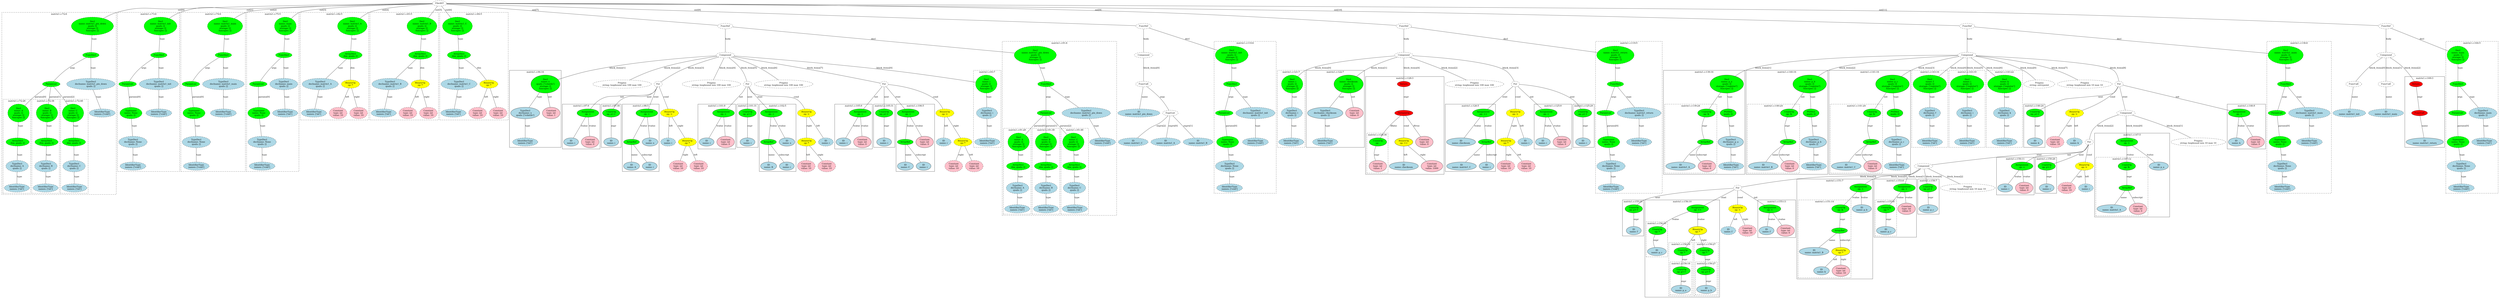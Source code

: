 strict graph "" {
	graph [bb="0,0,13607,1945.1"];
	node [label="\N"];
	subgraph cluster2 {
		graph [bb="8,678.13,630,1868.1",
			label="matrix1.c:72:6",
			lheight=0.21,
			lp="319,1856.6",
			lwidth=1.12,
			style=dashed
		];
		subgraph cluster5 {
			graph [bb="16,686.13,164,1300",
				label="matrix1.c:72:28",
				lheight=0.21,
				lp="90,1288.5",
				lwidth=1.22,
				style=dashed
			];
			8	[fillcolor=lightblue,
				height=0.74639,
				label="IdentifierType
names: ['int']",
				pos="90,721",
				style="filled,dashed",
				width=1.8463];
			7	[fillcolor=lightblue,
				height=1.041,
				label="TypeDecl
declname: A
quals: []",
				pos="90,863.34",
				style="filled,dashed",
				width=1.6892];
			7 -- 8	[label=type,
				lp="102,794.37",
				pos="90,825.84 90,801.47 90,770.01 90,748.13"];
			6	[fillcolor=green,
				height=0.74639,
				label="ArrayDecl
dim_quals: []",
				pos="91,1020.9",
				style="filled,dashed",
				width=1.7678];
			6 -- 7	[label=type,
				lp="103,936.71",
				pos="90.833,993.87 90.669,968.44 90.419,929.51 90.235,900.96"];
			5	[fillcolor=green,
				height=1.6303,
				label="Decl
name: A
quals: []
storage: []
funcspec: []",
				pos="97,1210.3",
				style="filled,dashed",
				width=1.591];
			5 -- 6	[label=type,
				lp="107,1126.1",
				pos="95.151,1151.5 94.042,1116.9 92.686,1074.6 91.833,1047.9"];
		}
		subgraph cluster9 {
			graph [bb="172,686.13,320,1300",
				label="matrix1.c:72:38",
				lheight=0.21,
				lp="246,1288.5",
				lwidth=1.22,
				style=dashed
			];
			12	[fillcolor=lightblue,
				height=0.74639,
				label="IdentifierType
names: ['int']",
				pos="246,721",
				style="filled,dashed",
				width=1.8463];
			11	[fillcolor=lightblue,
				height=1.041,
				label="TypeDecl
declname: B
quals: []",
				pos="246,863.34",
				style="filled,dashed",
				width=1.6892];
			11 -- 12	[label=type,
				lp="258,794.37",
				pos="246,825.84 246,801.47 246,770.01 246,748.13"];
			10	[fillcolor=green,
				height=0.74639,
				label="ArrayDecl
dim_quals: []",
				pos="247,1020.9",
				style="filled,dashed",
				width=1.7678];
			10 -- 11	[label=type,
				lp="259,936.71",
				pos="246.83,993.87 246.67,968.44 246.42,929.51 246.24,900.96"];
			9	[fillcolor=green,
				height=1.6303,
				label="Decl
name: B
quals: []
storage: []
funcspec: []",
				pos="253,1210.3",
				style="filled,dashed",
				width=1.591];
			9 -- 10	[label=type,
				lp="263,1126.1",
				pos="251.15,1151.5 250.04,1116.9 248.69,1074.6 247.83,1047.9"];
		}
		subgraph cluster13 {
			graph [bb="328,686.13,476,1300",
				label="matrix1.c:72:48",
				lheight=0.21,
				lp="402,1288.5",
				lwidth=1.22,
				style=dashed
			];
			16	[fillcolor=lightblue,
				height=0.74639,
				label="IdentifierType
names: ['int']",
				pos="402,721",
				style="filled,dashed",
				width=1.8463];
			15	[fillcolor=lightblue,
				height=1.041,
				label="TypeDecl
declname: C
quals: []",
				pos="401,863.34",
				style="filled,dashed",
				width=1.6892];
			15 -- 16	[label=type,
				lp="414,794.37",
				pos="401.26,825.84 401.43,801.47 401.66,770.01 401.81,748.13"];
			14	[fillcolor=green,
				height=0.74639,
				label="ArrayDecl
dim_quals: []",
				pos="401,1020.9",
				style="filled,dashed",
				width=1.7678];
			14 -- 15	[label=type,
				lp="413,936.71",
				pos="401,993.87 401,968.44 401,929.51 401,900.96"];
			13	[fillcolor=green,
				height=1.6303,
				label="Decl
name: C
quals: []
storage: []
funcspec: []",
				pos="396,1210.3",
				style="filled,dashed",
				width=1.591];
			13 -- 14	[label=type,
				lp="411,1126.1",
				pos="397.54,1151.5 398.46,1116.9 399.59,1074.6 400.31,1047.9"];
		}
		4	[fillcolor=green,
			height=0.5,
			label=ParamList,
			pos="274,1399.7",
			style="filled,dashed",
			width=1.3179];
		4 -- 5	[label="params[0]",
			lp="219,1315.5",
			pos="255.61,1383 233.84,1364.2 196.91,1331.1 168,1300 155.66,1286.7 143.02,1271.5 131.88,1257.5"];
		4 -- 9	[label="params[1]",
			lp="294,1315.5",
			pos="272.06,1381.4 269.22,1356 263.78,1307.5 259.44,1268.8"];
		4 -- 13	[label="params[2]",
			lp="362,1315.5",
			pos="285.77,1382 296.45,1366.7 312.53,1343.5 326,1323 339.31,1302.7 353.6,1280.1 365.78,1260.5"];
		3	[fillcolor=green,
			height=0.5,
			label=FuncDecl,
			pos="495,1589",
			style="filled,dashed",
			width=1.2457];
		3 -- 4	[label=args,
			lp="395.5,1504.9",
			pos="472.41,1573.5 444.65,1555.2 396.6,1522.1 359,1489.4 332.16,1465.9 304.16,1435.3 287.94,1416.9"];
		17	[fillcolor=lightblue,
			height=1.041,
			label="TypeDecl
declname: matrix1_pin_down
quals: []",
			pos="495,1399.7",
			style="filled,dashed",
			width=3.5355];
		3 -- 17	[label=type,
			lp="507,1504.9",
			pos="495,1570.8 495,1540.6 495,1477.7 495,1437.4"];
		18	[fillcolor=lightblue,
			height=0.74639,
			label="IdentifierType
names: ['void']",
			pos="553,1210.3",
			style="filled,dashed",
			width=1.9053];
		17 -- 18	[label=type,
			lp="535,1315.5",
			pos="506.32,1362.1 517.69,1325.3 534.93,1269.6 544.97,1237.2"];
		2	[fillcolor=green,
			height=1.6303,
			label="Decl
name: matrix1_pin_down
quals: []
storage: []
funcspec: []",
			pos="503,1778.4",
			style="filled,dashed",
			width=3.1034];
		2 -- 3	[label=type,
			lp="512,1694.2",
			pos="500.53,1719.7 498.88,1681 496.82,1632.6 495.74,1607.3"];
	}
	subgraph cluster19 {
		graph [bb="638,828.47,970,1868.1",
			label="matrix1.c:73:6",
			lheight=0.21,
			lp="804,1856.6",
			lwidth=1.12,
			style=dashed
		];
		24	[fillcolor=lightblue,
			height=0.74639,
			label="IdentifierType
names: ['void']",
			pos="721,863.34",
			style="filled,dashed",
			width=1.9053];
		23	[fillcolor=lightblue,
			height=1.041,
			label="TypeDecl
declname: None
quals: []",
			pos="721,1020.9",
			style="filled,dashed",
			width=2.082];
		23 -- 24	[label=type,
			lp="733,936.71",
			pos="721,983.04 721,954.47 721,915.6 721,890.25"];
		22	[fillcolor=green,
			height=1.041,
			label="Typename
name: None
quals: []",
			pos="710,1210.3",
			style="filled,dashed",
			width=1.6303];
		22 -- 23	[label=type,
			lp="728,1126.1",
			pos="712.15,1172.7 714.09,1139.7 716.92,1091.4 718.86,1058.4"];
		21	[fillcolor=green,
			height=0.5,
			label=ParamList,
			pos="693,1399.7",
			style="filled,dashed",
			width=1.3179];
		21 -- 22	[label="params[0]",
			lp="729,1315.5",
			pos="694.57,1381.4 697.31,1351.2 703.01,1288.3 706.66,1248.1"];
		20	[fillcolor=green,
			height=0.5,
			label=FuncDecl,
			pos="860,1589",
			style="filled,dashed",
			width=1.2457];
		20 -- 21	[label=args,
			lp="780.5,1504.9",
			pos="839.6,1572.8 816.07,1554.6 777.03,1522.4 749,1489.4 729.56,1466.4 711.92,1436.2 701.83,1417.6"];
		25	[fillcolor=lightblue,
			height=1.041,
			label="TypeDecl
declname: matrix1_init
quals: []",
			pos="860,1399.7",
			style="filled,dashed",
			width=2.8284];
		20 -- 25	[label=type,
			lp="872,1504.9",
			pos="860,1570.8 860,1540.6 860,1477.7 860,1437.4"];
		26	[fillcolor=lightblue,
			height=0.74639,
			label="IdentifierType
names: ['void']",
			pos="860,1210.3",
			style="filled,dashed",
			width=1.9053];
		25 -- 26	[label=type,
			lp="872,1315.5",
			pos="860,1362.1 860,1325.3 860,1269.6 860,1237.2"];
		19	[fillcolor=green,
			height=1.6303,
			label="Decl
name: matrix1_init
quals: []
storage: []
funcspec: []",
			pos="868,1778.4",
			style="filled,dashed",
			width=2.3963];
		19 -- 20	[label=type,
			lp="877,1694.2",
			pos="865.53,1719.7 863.88,1681 861.82,1632.6 860.74,1607.3"];
	}
	subgraph cluster27 {
		graph [bb="978,828.47,1324,1868.1",
			label="matrix1.c:74:6",
			lheight=0.21,
			lp="1151,1856.6",
			lwidth=1.12,
			style=dashed
		];
		32	[fillcolor=lightblue,
			height=0.74639,
			label="IdentifierType
names: ['void']",
			pos="1061,863.34",
			style="filled,dashed",
			width=1.9053];
		31	[fillcolor=lightblue,
			height=1.041,
			label="TypeDecl
declname: None
quals: []",
			pos="1061,1020.9",
			style="filled,dashed",
			width=2.082];
		31 -- 32	[label=type,
			lp="1073,936.71",
			pos="1061,983.04 1061,954.47 1061,915.6 1061,890.25"];
		30	[fillcolor=green,
			height=1.041,
			label="Typename
name: None
quals: []",
			pos="1053,1210.3",
			style="filled,dashed",
			width=1.6303];
		30 -- 31	[label=type,
			lp="1069,1126.1",
			pos="1054.6,1172.7 1056,1139.7 1058,1091.4 1059.4,1058.4"];
		29	[fillcolor=green,
			height=0.5,
			label=ParamList,
			pos="1033,1399.7",
			style="filled,dashed",
			width=1.3179];
		29 -- 30	[label="params[0]",
			lp="1071,1315.5",
			pos="1034.8,1381.4 1038.1,1351.1 1044.8,1287.9 1049.1,1247.7"];
		28	[fillcolor=green,
			height=0.5,
			label=FuncDecl,
			pos="1207,1589",
			style="filled,dashed",
			width=1.2457];
		28 -- 29	[label=args,
			lp="1121.5,1504.9",
			pos="1185.2,1573 1160.1,1555.1 1118.5,1523.1 1089,1489.4 1069.1,1466.6 1051.5,1436.1 1041.5,1417.4"];
		33	[fillcolor=lightblue,
			height=1.041,
			label="TypeDecl
declname: matrix1_main
quals: []",
			pos="1207,1399.7",
			style="filled,dashed",
			width=3.0248];
		28 -- 33	[label=type,
			lp="1219,1504.9",
			pos="1207,1570.8 1207,1540.6 1207,1477.7 1207,1437.4"];
		34	[fillcolor=lightblue,
			height=0.74639,
			label="IdentifierType
names: ['void']",
			pos="1207,1210.3",
			style="filled,dashed",
			width=1.9053];
		33 -- 34	[label=type,
			lp="1219,1315.5",
			pos="1207,1362.1 1207,1325.3 1207,1269.6 1207,1237.2"];
		27	[fillcolor=green,
			height=1.6303,
			label="Decl
name: matrix1_main
quals: []
storage: []
funcspec: []",
			pos="1215,1778.4",
			style="filled,dashed",
			width=2.5731];
		27 -- 28	[label=type,
			lp="1224,1694.2",
			pos="1212.5,1719.7 1210.9,1681 1208.8,1632.6 1207.7,1607.3"];
	}
	subgraph cluster35 {
		graph [bb="1332,828.47,1616,1868.1",
			label="matrix1.c:75:5",
			lheight=0.21,
			lp="1474,1856.6",
			lwidth=1.12,
			style=dashed
		];
		40	[fillcolor=lightblue,
			height=0.74639,
			label="IdentifierType
names: ['void']",
			pos="1415,863.34",
			style="filled,dashed",
			width=1.9053];
		39	[fillcolor=lightblue,
			height=1.041,
			label="TypeDecl
declname: None
quals: []",
			pos="1415,1020.9",
			style="filled,dashed",
			width=2.082];
		39 -- 40	[label=type,
			lp="1427,936.71",
			pos="1415,983.04 1415,954.47 1415,915.6 1415,890.25"];
		38	[fillcolor=green,
			height=1.041,
			label="Typename
name: None
quals: []",
			pos="1399,1210.3",
			style="filled,dashed",
			width=1.6303];
		38 -- 39	[label=type,
			lp="1419,1126.1",
			pos="1402.1,1172.7 1404.9,1139.7 1409.1,1091.4 1411.9,1058.4"];
		37	[fillcolor=green,
			height=0.5,
			label=ParamList,
			pos="1395,1399.7",
			style="filled,dashed",
			width=1.3179];
		37 -- 38	[label="params[0]",
			lp="1425,1315.5",
			pos="1395.4,1381.4 1396,1351.2 1397.4,1288.3 1398.2,1248.1"];
		36	[fillcolor=green,
			height=0.5,
			label=FuncDecl,
			pos="1534,1589",
			style="filled,dashed",
			width=1.2457];
		36 -- 37	[label=args,
			lp="1480.5,1504.9",
			pos="1519.2,1571.8 1502,1552.7 1473.2,1519.7 1451,1489.4 1433.4,1465.2 1415.4,1435.6 1404.7,1417.5"];
		41	[fillcolor=lightblue,
			height=1.041,
			label="TypeDecl
declname: main
quals: []",
			pos="1534,1399.7",
			style="filled,dashed",
			width=2.0428];
		36 -- 41	[label=type,
			lp="1546,1504.9",
			pos="1534,1570.8 1534,1540.6 1534,1477.7 1534,1437.4"];
		42	[fillcolor=lightblue,
			height=0.74639,
			label="IdentifierType
names: ['int']",
			pos="1542,1210.3",
			style="filled,dashed",
			width=1.8463];
		41 -- 42	[label=type,
			lp="1550,1315.5",
			pos="1535.6,1362.1 1537.1,1325.3 1539.5,1269.6 1540.9,1237.2"];
		35	[fillcolor=green,
			height=1.6303,
			label="Decl
name: main
quals: []
storage: []
funcspec: []",
			pos="1542,1778.4",
			style="filled,dashed",
			width=1.6106];
		35 -- 36	[label=type,
			lp="1551,1694.2",
			pos="1539.5,1719.7 1537.9,1681 1535.8,1632.6 1534.7,1607.3"];
	}
	subgraph cluster43 {
		graph [bb="1624,1164.8,1998,1868.1",
			label="matrix1.c:82:5",
			lheight=0.21,
			lp="1811,1856.6",
			lwidth=1.12,
			style=dashed
		];
		46	[fillcolor=lightblue,
			height=0.74639,
			label="IdentifierType
names: ['int']",
			pos="1698,1210.3",
			style="filled,dashed",
			width=1.8463];
		45	[fillcolor=lightblue,
			height=1.041,
			label="TypeDecl
declname: matrix1_A
quals: []",
			pos="1732,1399.7",
			style="filled,dashed",
			width=2.6713];
		45 -- 46	[label=type,
			lp="1731,1315.5",
			pos="1725.4,1362.1 1718.7,1325.3 1708.6,1269.6 1702.7,1237.2"];
		44	[fillcolor=green,
			height=0.74639,
			label="ArrayDecl
dim_quals: []",
			pos="1898,1589",
			style="filled,dashed",
			width=1.7678];
		44 -- 45	[label=type,
			lp="1842,1504.9",
			pos="1876.3,1563.5 1847.3,1530.8 1795.7,1472.6 1762.7,1435.4"];
		47	[fillcolor=yellow,
			height=0.74639,
			label="BinaryOp
op: *",
			pos="1898,1399.7",
			style="filled,dashed",
			width=1.3749];
		44 -- 47	[label=dim,
			lp="1909,1504.9",
			pos="1898,1562 1898,1526.3 1898,1462.5 1898,1426.8"];
		48	[fillcolor=pink,
			height=1.041,
			label="Constant
type: int
value: 10",
			pos="1830,1210.3",
			style="filled,dashed",
			width=1.316];
		47 -- 48	[label=left,
			lp="1880.5,1315.5",
			pos="1888.7,1373 1876.8,1340.2 1856.2,1283.4 1842.8,1246.5"];
		49	[fillcolor=pink,
			height=1.041,
			label="Constant
type: int
value: 10",
			pos="1943,1210.3",
			style="filled,dashed",
			width=1.316];
		47 -- 49	[label=right,
			lp="1933,1315.5",
			pos="1904.2,1373 1912,1340.4 1925.5,1284 1934.4,1247.2"];
		43	[fillcolor=green,
			height=1.6303,
			label="Decl
name: matrix1_A
quals: []
storage: []
funcspec: []",
			pos="1909,1778.4",
			style="filled,dashed",
			width=2.2195];
		43 -- 44	[label=type,
			lp="1917,1694.2",
			pos="1905.6,1719.7 1903.6,1685 1901.1,1642.7 1899.5,1616"];
	}
	subgraph cluster50 {
		graph [bb="2006,1164.8,2380,1868.1",
			label="matrix1.c:83:5",
			lheight=0.21,
			lp="2193,1856.6",
			lwidth=1.12,
			style=dashed
		];
		53	[fillcolor=lightblue,
			height=0.74639,
			label="IdentifierType
names: ['int']",
			pos="2080,1210.3",
			style="filled,dashed",
			width=1.8463];
		52	[fillcolor=lightblue,
			height=1.041,
			label="TypeDecl
declname: matrix1_B
quals: []",
			pos="2114,1399.7",
			style="filled,dashed",
			width=2.6517];
		52 -- 53	[label=type,
			lp="2113,1315.5",
			pos="2107.4,1362.1 2100.7,1325.3 2090.6,1269.6 2084.7,1237.2"];
		51	[fillcolor=green,
			height=0.74639,
			label="ArrayDecl
dim_quals: []",
			pos="2279,1589",
			style="filled,dashed",
			width=1.7678];
		51 -- 52	[label=type,
			lp="2224,1504.9",
			pos="2257.4,1563.5 2228.6,1530.8 2177.4,1472.6 2144.6,1435.4"];
		54	[fillcolor=yellow,
			height=0.74639,
			label="BinaryOp
op: *",
			pos="2279,1399.7",
			style="filled,dashed",
			width=1.3749];
		51 -- 54	[label=dim,
			lp="2290,1504.9",
			pos="2279,1562 2279,1526.3 2279,1462.5 2279,1426.8"];
		55	[fillcolor=pink,
			height=1.041,
			label="Constant
type: int
value: 10",
			pos="2212,1210.3",
			style="filled,dashed",
			width=1.316];
		54 -- 55	[label=left,
			lp="2261.5,1315.5",
			pos="2269.8,1373 2258.1,1340.2 2237.8,1283.4 2224.6,1246.5"];
		56	[fillcolor=pink,
			height=1.041,
			label="Constant
type: int
value: 10",
			pos="2325,1210.3",
			style="filled,dashed",
			width=1.316];
		54 -- 56	[label=right,
			lp="2314,1315.5",
			pos="2285.3,1373 2293.3,1340.4 2307.1,1284 2316.2,1247.2"];
		50	[fillcolor=green,
			height=1.6303,
			label="Decl
name: matrix1_B
quals: []
storage: []
funcspec: []",
			pos="2290,1778.4",
			style="filled,dashed",
			width=2.2195];
		50 -- 51	[label=type,
			lp="2298,1694.2",
			pos="2286.6,1719.7 2284.6,1685 2282.1,1642.7 2280.5,1616"];
	}
	subgraph cluster57 {
		graph [bb="2388,1164.8,2762,1868.1",
			label="matrix1.c:84:5",
			lheight=0.21,
			lp="2575,1856.6",
			lwidth=1.12,
			style=dashed
		];
		60	[fillcolor=lightblue,
			height=0.74639,
			label="IdentifierType
names: ['int']",
			pos="2462,1210.3",
			style="filled,dashed",
			width=1.8463];
		59	[fillcolor=lightblue,
			height=1.041,
			label="TypeDecl
declname: matrix1_C
quals: []",
			pos="2491,1399.7",
			style="filled,dashed",
			width=2.6517];
		59 -- 60	[label=type,
			lp="2492,1315.5",
			pos="2485.3,1362.1 2479.7,1325.3 2471,1269.6 2466,1237.2"];
		58	[fillcolor=green,
			height=0.74639,
			label="ArrayDecl
dim_quals: []",
			pos="2491,1589",
			style="filled,dashed",
			width=1.7678];
		58 -- 59	[label=type,
			lp="2503,1504.9",
			pos="2491,1562 2491,1529.6 2491,1474.1 2491,1437.4"];
		61	[fillcolor=yellow,
			height=0.74639,
			label="BinaryOp
op: *",
			pos="2654,1399.7",
			style="filled,dashed",
			width=1.3749];
		58 -- 61	[label=dim,
			lp="2599,1504.9",
			pos="2518.7,1564.8 2540.7,1545.7 2571.4,1517.4 2595,1489.4 2612,1469.1 2628.4,1443.8 2639.6,1425.4"];
		62	[fillcolor=pink,
			height=1.041,
			label="Constant
type: int
value: 10",
			pos="2594,1210.3",
			style="filled,dashed",
			width=1.316];
		61 -- 62	[label=left,
			lp="2639.5,1315.5",
			pos="2645.8,1373 2635.3,1340.3 2617.2,1283.7 2605.4,1246.9"];
		63	[fillcolor=pink,
			height=1.041,
			label="Constant
type: int
value: 10",
			pos="2707,1210.3",
			style="filled,dashed",
			width=1.316];
		61 -- 63	[label=right,
			lp="2692,1315.5",
			pos="2661.3,1373 2670.5,1340.4 2686.4,1284 2696.8,1247.2"];
		57	[fillcolor=green,
			height=1.6303,
			label="Decl
name: matrix1_C
quals: []
storage: []
funcspec: []",
			pos="2483,1778.4",
			style="filled,dashed",
			width=2.2195];
		57 -- 58	[label=type,
			lp="2499,1694.2",
			pos="2485.5,1719.7 2486.9,1685 2488.8,1642.7 2489.9,1616"];
	}
	subgraph cluster65 {
		graph [bb="5504,541.78,6126,1678.7",
			label="matrix1.c:91:6",
			lheight=0.21,
			lp="5815,1667.2",
			lwidth=1.12,
			style=dashed
		];
		subgraph cluster68 {
			graph [bb="5512,549.78,5660,1110.6",
				label="matrix1.c:91:28",
				lheight=0.21,
				lp="5586,1099.1",
				lwidth=1.22,
				style=dashed
			];
			71	[fillcolor=lightblue,
				height=0.74639,
				label="IdentifierType
names: ['int']",
				pos="5586,584.65",
				style="filled,dashed",
				width=1.8463];
			70	[fillcolor=lightblue,
				height=1.041,
				label="TypeDecl
declname: A
quals: []",
				pos="5586,721",
				style="filled,dashed",
				width=1.6892];
			70 -- 71	[label=type,
				lp="5598,658.02",
				pos="5586,683.29 5586,660.6 5586,632.03 5586,611.67"];
			69	[fillcolor=green,
				height=0.74639,
				label="ArrayDecl
dim_quals: []",
				pos="5587,863.34",
				style="filled,dashed",
				width=1.7678];
			69 -- 70	[label=type,
				lp="5599,794.37",
				pos="5586.8,836.27 5586.7,814.4 5586.4,782.9 5586.3,758.51"];
			68	[fillcolor=green,
				height=1.6303,
				label="Decl
name: A
quals: []
storage: []
funcspec: []",
				pos="5593,1020.9",
				style="filled,dashed",
				width=1.591];
			68 -- 69	[label=type,
				lp="5602,936.71",
				pos="5590.8,961.98 5589.8,937.45 5588.8,910.09 5588,890.59"];
		}
		subgraph cluster72 {
			graph [bb="5668,549.78,5816,1110.6",
				label="matrix1.c:91:38",
				lheight=0.21,
				lp="5742,1099.1",
				lwidth=1.22,
				style=dashed
			];
			75	[fillcolor=lightblue,
				height=0.74639,
				label="IdentifierType
names: ['int']",
				pos="5742,584.65",
				style="filled,dashed",
				width=1.8463];
			74	[fillcolor=lightblue,
				height=1.041,
				label="TypeDecl
declname: B
quals: []",
				pos="5742,721",
				style="filled,dashed",
				width=1.6892];
			74 -- 75	[label=type,
				lp="5754,658.02",
				pos="5742,683.29 5742,660.6 5742,632.03 5742,611.67"];
			73	[fillcolor=green,
				height=0.74639,
				label="ArrayDecl
dim_quals: []",
				pos="5742,863.34",
				style="filled,dashed",
				width=1.7678];
			73 -- 74	[label=type,
				lp="5754,794.37",
				pos="5742,836.27 5742,814.4 5742,782.9 5742,758.51"];
			72	[fillcolor=green,
				height=1.6303,
				label="Decl
name: B
quals: []
storage: []
funcspec: []",
				pos="5742,1020.9",
				style="filled,dashed",
				width=1.591];
			72 -- 73	[label=type,
				lp="5754,936.71",
				pos="5742,961.98 5742,937.45 5742,910.09 5742,890.59"];
		}
		subgraph cluster76 {
			graph [bb="5824,549.78,5972,1110.6",
				label="matrix1.c:91:48",
				lheight=0.21,
				lp="5898,1099.1",
				lwidth=1.22,
				style=dashed
			];
			79	[fillcolor=lightblue,
				height=0.74639,
				label="IdentifierType
names: ['int']",
				pos="5898,584.65",
				style="filled,dashed",
				width=1.8463];
			78	[fillcolor=lightblue,
				height=1.041,
				label="TypeDecl
declname: C
quals: []",
				pos="5897,721",
				style="filled,dashed",
				width=1.6892];
			78 -- 79	[label=type,
				lp="5910,658.02",
				pos="5897.3,683.29 5897.4,660.6 5897.7,632.03 5897.8,611.67"];
			77	[fillcolor=green,
				height=0.74639,
				label="ArrayDecl
dim_quals: []",
				pos="5897,863.34",
				style="filled,dashed",
				width=1.7678];
			77 -- 78	[label=type,
				lp="5909,794.37",
				pos="5897,836.27 5897,814.4 5897,782.9 5897,758.51"];
			76	[fillcolor=green,
				height=1.6303,
				label="Decl
name: C
quals: []
storage: []
funcspec: []",
				pos="5892,1020.9",
				style="filled,dashed",
				width=1.591];
			76 -- 77	[label=type,
				lp="5907,936.71",
				pos="5893.9,961.98 5894.7,937.45 5895.5,910.09 5896.2,890.59"];
		}
		67	[fillcolor=green,
			height=0.5,
			label=ParamList,
			pos="5742,1210.3",
			style="filled,dashed",
			width=1.3179];
		67 -- 68	[label="params[0]",
			lp="5709,1126.1",
			pos="5728.8,1192.7 5706.6,1164.7 5661,1107.4 5628.8,1066.9"];
		67 -- 72	[label="params[1]",
			lp="5770,1126.1",
			pos="5742,1192 5742,1166.7 5742,1118.5 5742,1079.8"];
		67 -- 76	[label="params[2]",
			lp="5841,1126.1",
			pos="5755.3,1192.7 5777.7,1164.7 5823.5,1107.4 5856,1066.9"];
		66	[fillcolor=green,
			height=0.5,
			label=FuncDecl,
			pos="5742,1399.7",
			style="filled,dashed",
			width=1.2457];
		66 -- 67	[label=args,
			lp="5753.5,1315.5",
			pos="5742,1381.4 5742,1345.7 5742,1264.2 5742,1228.5"];
		80	[fillcolor=lightblue,
			height=1.041,
			label="TypeDecl
declname: matrix1_pin_down
quals: []",
			pos="5962,1210.3",
			style="filled,dashed",
			width=3.5355];
		66 -- 80	[label=type,
			lp="5858,1315.5",
			pos="5760.4,1383 5795.6,1353 5873.3,1286.8 5921.3,1245.9"];
		81	[fillcolor=lightblue,
			height=0.74639,
			label="IdentifierType
names: ['void']",
			pos="6049,1020.9",
			style="filled,dashed",
			width=1.9053];
		80 -- 81	[label=type,
			lp="6015,1126.1",
			pos="5979,1172.7 5996.1,1135.9 6022.1,1079.9 6037.1,1047.6"];
		65	[fillcolor=green,
			height=1.6303,
			label="Decl
name: matrix1_pin_down
quals: []
storage: []
funcspec: []",
			pos="5654,1589",
			style="filled,dashed",
			width=3.1034];
		65 -- 66	[label=type,
			lp="5708,1504.9",
			pos="5680.4,1531.8 5698.7,1492.8 5721.9,1443.4 5734,1417.8"];
	}
	subgraph cluster83 {
		graph [bb="5348,986.03,5496,1489.4",
			label="matrix1.c:93:7",
			lheight=0.21,
			lp="5422,1477.9",
			lwidth=1.12,
			style=dashed
		];
		85	[fillcolor=lightblue,
			height=0.74639,
			label="IdentifierType
names: ['int']",
			pos="5422,1020.9",
			style="filled,dashed",
			width=1.8463];
		84	[fillcolor=lightblue,
			height=1.041,
			label="TypeDecl
declname: i
quals: []",
			pos="5420,1210.3",
			style="filled,dashed",
			width=1.5713];
		84 -- 85	[label=type,
			lp="5433,1126.1",
			pos="5420.4,1172.7 5420.8,1136 5421.4,1080.3 5421.7,1047.8"];
		83	[fillcolor=green,
			height=1.6303,
			label="Decl
name: i
quals: []
storage: []
funcspec: []",
			pos="5417,1399.7",
			style="filled,dashed",
			width=1.591];
		83 -- 84	[label=type,
			lp="5431,1315.5",
			pos="5417.9,1340.9 5418.4,1310.6 5419,1274.3 5419.4,1247.9"];
	}
	subgraph cluster86 {
		graph [bb="2770,986.03,3048,1489.4",
			label="matrix1.c:94:16",
			lheight=0.21,
			lp="2909,1477.9",
			lwidth=1.22
		];
		88	[fillcolor=lightblue,
			height=0.74639,
			label="IdentifierType
names: ['int']",
			pos="2854,1020.9",
			style="filled,dashed",
			width=1.8463];
		87	[fillcolor=lightblue,
			height=1.041,
			label="TypeDecl
declname: x
quals: ['volatile']",
			pos="2854,1210.3",
			style=filled,
			width=2.1017];
		87 -- 88	[label=type,
			lp="2866,1126.1",
			pos="2854,1172.7 2854,1136 2854,1080.3 2854,1047.8"];
		86	[fillcolor=green,
			height=1.6303,
			label="Decl
name: x
quals: ['volatile']
storage: []
funcspec: []",
			pos="2964,1399.7",
			style=filled,
			width=2.1017];
		86 -- 87	[label=type,
			lp="2931,1315.5",
			pos="2933.1,1346 2914.4,1314.1 2891.1,1274.5 2874.6,1246.4"];
		89	[fillcolor=pink,
			height=1.041,
			label="Constant
type: int
value: 1",
			pos="2994,1210.3",
			style=filled,
			width=1.2767];
		86 -- 89	[label=init,
			lp="2988.5,1315.5",
			pos="2973.2,1341.2 2978.1,1310.7 2983.9,1274.3 2988.2,1247.7"];
	}
	subgraph cluster92 {
		graph [bb="3056,975.43,3264,1268.2",
			label="matrix1.c:97:9",
			lheight=0.21,
			lp="3160,1256.7",
			lwidth=1.12
		];
		93	[fillcolor=lightblue,
			height=0.74639,
			label="ID
name: i",
			pos="3105,1020.9",
			style=filled,
			width=1.1392];
		92	[fillcolor=green,
			height=0.74639,
			label="Assignment
op: =",
			pos="3198,1210.3",
			style=filled,
			width=1.6106];
		92 -- 93	[label=lvalue,
			lp="3177,1126.1",
			pos="3185.5,1184 3167.6,1148.1 3135.1,1082.5 3117.3,1046.8"];
		94	[fillcolor=pink,
			height=1.041,
			label="Constant
type: int
value: 0",
			pos="3210,1020.9",
			style=filled,
			width=1.2767];
		92 -- 94	[label=rvalue,
			lp="3221,1126.1",
			pos="3199.7,1183.2 3201.7,1150.7 3205.3,1095 3207.7,1058.3"];
	}
	subgraph cluster100 {
		graph [bb="3272,986.03,3382,1268.2",
			label="matrix1.c:97:30",
			lheight=0.21,
			lp="3327,1256.7",
			lwidth=1.22
		];
		101	[fillcolor=lightblue,
			height=0.74639,
			label="ID
name: i",
			pos="3327,1020.9",
			style=filled,
			width=1.1392];
		100	[fillcolor=green,
			height=0.74639,
			label="UnaryOp
op: p++",
			pos="3327,1210.3",
			style=filled,
			width=1.316];
		100 -- 101	[label=expr,
			lp="3339.5,1126.1",
			pos="3327,1183.2 3327,1147.5 3327,1083.8 3327,1048"];
	}
	subgraph cluster102 {
		graph [bb="3390,828.47,3598,1268.2",
			label="matrix1.c:98:5",
			lheight=0.21,
			lp="3494,1256.7",
			lwidth=1.12
		];
		104	[fillcolor=lightblue,
			height=0.74639,
			label="ID
name: A",
			pos="3443,863.34",
			style=filled,
			width=1.2374];
		103	[fillcolor=green,
			height=0.5,
			label=ArrayRef,
			pos="3442,1020.9",
			style=filled,
			width=1.2277];
		103 -- 104	[label=name,
			lp="3458.5,936.71",
			pos="3442.1,1002.7 3442.3,975.45 3442.6,922.36 3442.8,890.46"];
		105	[fillcolor=lightblue,
			height=0.74639,
			label="ID
name: i",
			pos="3547,863.34",
			style=filled,
			width=1.1392];
		103 -- 105	[label=subscript,
			lp="3525.5,936.71",
			pos="3453.2,1003.3 3471.9,975.59 3509.4,920.04 3530.9,888.21"];
		102	[fillcolor=green,
			height=0.74639,
			label="Assignment
op: =",
			pos="3531,1210.3",
			style=filled,
			width=1.6106];
		102 -- 103	[label=lvalue,
			lp="3512,1126.1",
			pos="3518.8,1183.6 3500.3,1144.6 3465.6,1071.5 3450,1038.7"];
		106	[fillcolor=lightblue,
			height=0.74639,
			label="ID
name: x",
			pos="3547,1020.9",
			style=filled,
			width=1.1982];
		102 -- 106	[label=rvalue,
			lp="3556,1126.1",
			pos="3533.2,1183.2 3536.3,1147.5 3541.7,1083.8 3544.8,1048"];
	}
	subgraph cluster109 {
		graph [bb="3818,975.43,4026,1268.2",
			label="matrix1.c:101:9",
			lheight=0.21,
			lp="3922,1256.7",
			lwidth=1.22
		];
		110	[fillcolor=lightblue,
			height=0.74639,
			label="ID
name: i",
			pos="3867,1020.9",
			style=filled,
			width=1.1392];
		109	[fillcolor=green,
			height=0.74639,
			label="Assignment
op: =",
			pos="3960,1210.3",
			style=filled,
			width=1.6106];
		109 -- 110	[label=lvalue,
			lp="3939,1126.1",
			pos="3947.5,1184 3929.6,1148.1 3897.1,1082.5 3879.3,1046.8"];
		111	[fillcolor=pink,
			height=1.041,
			label="Constant
type: int
value: 0",
			pos="3972,1020.9",
			style=filled,
			width=1.2767];
		109 -- 111	[label=rvalue,
			lp="3983,1126.1",
			pos="3961.7,1183.2 3963.7,1150.7 3967.3,1095 3969.7,1058.3"];
	}
	subgraph cluster117 {
		graph [bb="4034,986.03,4144,1268.2",
			label="matrix1.c:101:31",
			lheight=0.21,
			lp="4089,1256.7",
			lwidth=1.31
		];
		118	[fillcolor=lightblue,
			height=0.74639,
			label="ID
name: i",
			pos="4089,1020.9",
			style=filled,
			width=1.1392];
		117	[fillcolor=green,
			height=0.74639,
			label="UnaryOp
op: p++",
			pos="4089,1210.3",
			style=filled,
			width=1.316];
		117 -- 118	[label=expr,
			lp="4101.5,1126.1",
			pos="4089,1183.2 4089,1147.5 4089,1083.8 4089,1048"];
	}
	subgraph cluster119 {
		graph [bb="4152,828.47,4360,1268.2",
			label="matrix1.c:102:5",
			lheight=0.21,
			lp="4256,1256.7",
			lwidth=1.22
		];
		121	[fillcolor=lightblue,
			height=0.74639,
			label="ID
name: B",
			pos="4205,863.34",
			style=filled,
			width=1.2374];
		120	[fillcolor=green,
			height=0.5,
			label=ArrayRef,
			pos="4204,1020.9",
			style=filled,
			width=1.2277];
		120 -- 121	[label=name,
			lp="4220.5,936.71",
			pos="4204.1,1002.7 4204.3,975.45 4204.6,922.36 4204.8,890.46"];
		122	[fillcolor=lightblue,
			height=0.74639,
			label="ID
name: i",
			pos="4309,863.34",
			style=filled,
			width=1.1392];
		120 -- 122	[label=subscript,
			lp="4287.5,936.71",
			pos="4215.2,1003.3 4233.9,975.59 4271.4,920.04 4292.9,888.21"];
		119	[fillcolor=green,
			height=0.74639,
			label="Assignment
op: =",
			pos="4218,1210.3",
			style=filled,
			width=1.6106];
		119 -- 120	[label=lvalue,
			lp="4230,1126.1",
			pos="4216.1,1183.2 4213.1,1144.3 4207.7,1072.1 4205.3,1039.1"];
		123	[fillcolor=lightblue,
			height=0.74639,
			label="ID
name: x",
			pos="4309,1020.9",
			style=filled,
			width=1.1982];
		119 -- 123	[label=rvalue,
			lp="4278,1126.1",
			pos="4230.3,1184 4247.7,1148.1 4279.6,1082.5 4296.9,1046.8"];
	}
	subgraph cluster126 {
		graph [bb="4580,975.43,4788,1268.2",
			label="matrix1.c:105:9",
			lheight=0.21,
			lp="4684,1256.7",
			lwidth=1.22
		];
		127	[fillcolor=lightblue,
			height=0.74639,
			label="ID
name: i",
			pos="4629,1020.9",
			style=filled,
			width=1.1392];
		126	[fillcolor=green,
			height=0.74639,
			label="Assignment
op: =",
			pos="4722,1210.3",
			style=filled,
			width=1.6106];
		126 -- 127	[label=lvalue,
			lp="4701,1126.1",
			pos="4709.5,1184 4691.6,1148.1 4659.1,1082.5 4641.3,1046.8"];
		128	[fillcolor=pink,
			height=1.041,
			label="Constant
type: int
value: 0",
			pos="4734,1020.9",
			style=filled,
			width=1.2767];
		126 -- 128	[label=rvalue,
			lp="4745,1126.1",
			pos="4723.7,1183.2 4725.7,1150.7 4729.3,1095 4731.7,1058.3"];
	}
	subgraph cluster134 {
		graph [bb="4796,986.03,4906,1268.2",
			label="matrix1.c:105:31",
			lheight=0.21,
			lp="4851,1256.7",
			lwidth=1.31
		];
		135	[fillcolor=lightblue,
			height=0.74639,
			label="ID
name: i",
			pos="4851,1020.9",
			style=filled,
			width=1.1392];
		134	[fillcolor=green,
			height=0.74639,
			label="UnaryOp
op: p++",
			pos="4851,1210.3",
			style=filled,
			width=1.316];
		134 -- 135	[label=expr,
			lp="4863.5,1126.1",
			pos="4851,1183.2 4851,1147.5 4851,1083.8 4851,1048"];
	}
	subgraph cluster136 {
		graph [bb="4914,828.47,5128,1268.2",
			label="matrix1.c:106:5",
			lheight=0.21,
			lp="5021,1256.7",
			lwidth=1.22
		];
		138	[fillcolor=lightblue,
			height=0.74639,
			label="ID
name: C",
			pos="4967,863.34",
			style=filled,
			width=1.2374];
		137	[fillcolor=green,
			height=0.5,
			label=ArrayRef,
			pos="4966,1020.9",
			style=filled,
			width=1.2277];
		137 -- 138	[label=name,
			lp="4982.5,936.71",
			pos="4966.1,1002.7 4966.3,975.45 4966.6,922.36 4966.8,890.46"];
		139	[fillcolor=lightblue,
			height=0.74639,
			label="ID
name: i",
			pos="5071,863.34",
			style=filled,
			width=1.1392];
		137 -- 139	[label=subscript,
			lp="5049.5,936.71",
			pos="4977.2,1003.3 4995.9,975.59 5033.4,920.04 5054.9,888.21"];
		136	[fillcolor=green,
			height=0.74639,
			label="Assignment
op: =",
			pos="4980,1210.3",
			style=filled,
			width=1.6106];
		136 -- 137	[label=lvalue,
			lp="4992,1126.1",
			pos="4978.1,1183.2 4975.1,1144.3 4969.7,1072.1 4967.3,1039.1"];
		140	[fillcolor=pink,
			height=1.041,
			label="Constant
type: int
value: 0",
			pos="5074,1020.9",
			style=filled,
			width=1.2767];
		136 -- 140	[label=rvalue,
			lp="5042,1126.1",
			pos="4992.7,1184 5009.3,1150.9 5038.4,1092.9 5056.9,1056"];
	}
	subgraph cluster142 {
		graph [bb="6659,686.13,6991,1678.7",
			label="matrix1.c:110:6",
			lheight=0.21,
			lp="6825,1667.2",
			lwidth=1.22,
			style=dashed
		];
		147	[fillcolor=lightblue,
			height=0.74639,
			label="IdentifierType
names: ['void']",
			pos="6742,721",
			style="filled,dashed",
			width=1.9053];
		146	[fillcolor=lightblue,
			height=1.041,
			label="TypeDecl
declname: None
quals: []",
			pos="6742,863.34",
			style="filled,dashed",
			width=2.082];
		146 -- 147	[label=type,
			lp="6754,794.37",
			pos="6742,825.84 6742,801.47 6742,770.01 6742,748.13"];
		145	[fillcolor=green,
			height=1.041,
			label="Typename
name: None
quals: []",
			pos="6732,1020.9",
			style="filled,dashed",
			width=1.6303];
		145 -- 146	[label=type,
			lp="6750,936.71",
			pos="6734.3,983.43 6735.9,958.56 6738.1,925.74 6739.7,900.86"];
		144	[fillcolor=green,
			height=0.5,
			label=ParamList,
			pos="6714,1210.3",
			style="filled,dashed",
			width=1.3179];
		144 -- 145	[label="params[0]",
			lp="6751,1126.1",
			pos="6715.7,1192 6718.6,1161.8 6724.6,1098.9 6728.5,1058.7"];
		143	[fillcolor=green,
			height=0.5,
			label=FuncDecl,
			pos="6753,1399.7",
			style="filled,dashed",
			width=1.2457];
		143 -- 144	[label=args,
			lp="6748.5,1315.5",
			pos="6749.5,1381.7 6742.1,1346.1 6725,1264 6717.5,1228.3"];
		148	[fillcolor=lightblue,
			height=1.041,
			label="TypeDecl
declname: matrix1_init
quals: []",
			pos="6881,1210.3",
			style="filled,dashed",
			width=2.8284];
		143 -- 148	[label=type,
			lp="6826,1315.5",
			pos="6764.4,1382 6785,1351.8 6829,1287.4 6856.7,1246.9"];
		149	[fillcolor=lightblue,
			height=0.74639,
			label="IdentifierType
names: ['void']",
			pos="6881,1020.9",
			style="filled,dashed",
			width=1.9053];
		148 -- 149	[label=type,
			lp="6893,1126.1",
			pos="6881,1172.7 6881,1136 6881,1080.3 6881,1047.8"];
		142	[fillcolor=green,
			height=1.6303,
			label="Decl
name: matrix1_init
quals: []
storage: []
funcspec: []",
			pos="6753,1589",
			style="filled,dashed",
			width=2.3963];
		142 -- 143	[label=type,
			lp="6765,1504.9",
			pos="6753,1530.3 6753,1491.6 6753,1443.2 6753,1417.9"];
	}
	subgraph cluster158 {
		graph [bb="8733,686.13,9085,1678.7",
			label="matrix1.c:119:5",
			lheight=0.21,
			lp="8909,1667.2",
			lwidth=1.22,
			style=dashed
		];
		163	[fillcolor=lightblue,
			height=0.74639,
			label="IdentifierType
names: ['void']",
			pos="8816,721",
			style="filled,dashed",
			width=1.9053];
		162	[fillcolor=lightblue,
			height=1.041,
			label="TypeDecl
declname: None
quals: []",
			pos="8816,863.34",
			style="filled,dashed",
			width=2.082];
		162 -- 163	[label=type,
			lp="8828,794.37",
			pos="8816,825.84 8816,801.47 8816,770.01 8816,748.13"];
		161	[fillcolor=green,
			height=1.041,
			label="Typename
name: None
quals: []",
			pos="8804,1020.9",
			style="filled,dashed",
			width=1.6303];
		161 -- 162	[label=type,
			lp="8823,936.71",
			pos="8806.8,983.43 8808.7,958.56 8811.3,925.74 8813.2,900.86"];
		160	[fillcolor=green,
			height=0.5,
			label=ParamList,
			pos="8788,1210.3",
			style="filled,dashed",
			width=1.3179];
		160 -- 161	[label="params[0]",
			lp="8824,1126.1",
			pos="8789.5,1192 8792.1,1161.8 8797.4,1098.9 8800.9,1058.7"];
		159	[fillcolor=green,
			height=0.5,
			label=FuncDecl,
			pos="8837,1399.7",
			style="filled,dashed",
			width=1.2457];
		159 -- 160	[label=args,
			lp="8828.5,1315.5",
			pos="8832.6,1381.7 8823.3,1346.1 8801.8,1264 8792.5,1228.3"];
		164	[fillcolor=lightblue,
			height=1.041,
			label="TypeDecl
declname: matrix1_return
quals: []",
			pos="8965,1210.3",
			style="filled,dashed",
			width=3.1034];
		159 -- 164	[label=type,
			lp="8910,1315.5",
			pos="8848.4,1382 8869,1351.8 8913,1287.4 8940.7,1246.9"];
		165	[fillcolor=lightblue,
			height=0.74639,
			label="IdentifierType
names: ['int']",
			pos="8965,1020.9",
			style="filled,dashed",
			width=1.8463];
		164 -- 165	[label=type,
			lp="8977,1126.1",
			pos="8965,1172.7 8965,1136 8965,1080.3 8965,1047.8"];
		158	[fillcolor=green,
			height=1.6303,
			label="Decl
name: matrix1_return
quals: []
storage: []
funcspec: []",
			pos="8837,1589",
			style="filled,dashed",
			width=2.6713];
		158 -- 159	[label=type,
			lp="8849,1504.9",
			pos="8837,1530.3 8837,1491.6 8837,1443.2 8837,1417.9"];
	}
	subgraph cluster167 {
		graph [bb="6999,986.03,7147,1489.4",
			label="matrix1.c:121:7",
			lheight=0.21,
			lp="7073,1477.9",
			lwidth=1.22,
			style=dashed
		];
		169	[fillcolor=lightblue,
			height=0.74639,
			label="IdentifierType
names: ['int']",
			pos="7073,1020.9",
			style="filled,dashed",
			width=1.8463];
		168	[fillcolor=lightblue,
			height=1.041,
			label="TypeDecl
declname: i
quals: []",
			pos="7076,1210.3",
			style="filled,dashed",
			width=1.5713];
		168 -- 169	[label=type,
			lp="7087,1126.1",
			pos="7075.4,1172.7 7074.8,1136 7073.9,1080.3 7073.4,1047.8"];
		167	[fillcolor=green,
			height=1.6303,
			label="Decl
name: i
quals: []
storage: []
funcspec: []",
			pos="7078,1399.7",
			style="filled,dashed",
			width=1.591];
		167 -- 168	[label=type,
			lp="7090,1315.5",
			pos="7077.4,1340.9 7077.1,1310.6 7076.7,1274.3 7076.4,1247.9"];
	}
	subgraph cluster170 {
		graph [bb="7155,986.03,7467,1489.4",
			label="matrix1.c:122:7",
			lheight=0.21,
			lp="7311,1477.9",
			lwidth=1.22
		];
		172	[fillcolor=lightblue,
			height=0.74639,
			label="IdentifierType
names: ['int']",
			pos="7256,1020.9",
			style="filled,dashed",
			width=1.8463];
		171	[fillcolor=lightblue,
			height=1.041,
			label="TypeDecl
declname: checksum
quals: []",
			pos="7256,1210.3",
			style=filled,
			width=2.5731];
		171 -- 172	[label=type,
			lp="7268,1126.1",
			pos="7256,1172.7 7256,1136 7256,1080.3 7256,1047.8"];
		170	[fillcolor=green,
			height=1.6303,
			label="Decl
name: checksum
quals: []
storage: []
funcspec: []",
			pos="7382,1399.7",
			style=filled,
			width=2.141];
		170 -- 171	[label=type,
			lp="7343,1315.5",
			pos="7347.2,1347 7325.7,1315 7298.7,1274.8 7279.7,1246.5"];
		173	[fillcolor=pink,
			height=1.041,
			label="Constant
type: int
value: 0",
			pos="7413,1210.3",
			style=filled,
			width=1.2767];
		170 -- 173	[label=init,
			lp="7406.5,1315.5",
			pos="7391.5,1341.2 7396.5,1310.7 7402.6,1274.3 7407,1247.7"];
	}
	subgraph cluster176 {
		graph [bb="8399,975.43,8607,1268.2",
			label="matrix1.c:125:9",
			lheight=0.21,
			lp="8503,1256.7",
			lwidth=1.22
		];
		177	[fillcolor=lightblue,
			height=0.74639,
			label="ID
name: i",
			pos="8448,1020.9",
			style=filled,
			width=1.1392];
		176	[fillcolor=green,
			height=0.74639,
			label="Assignment
op: =",
			pos="8465,1210.3",
			style=filled,
			width=1.6106];
		176 -- 177	[label=lvalue,
			lp="8476,1126.1",
			pos="8462.6,1183.2 8459.4,1147.4 8453.6,1083.4 8450.3,1047.7"];
		178	[fillcolor=pink,
			height=1.041,
			label="Constant
type: int
value: 0",
			pos="8553,1020.9",
			style=filled,
			width=1.2767];
		176 -- 178	[label=rvalue,
			lp="8524,1126.1",
			pos="8477.1,1183.6 8492.6,1150.5 8519.6,1092.9 8536.9,1056.1"];
	}
	subgraph cluster184 {
		graph [bb="8615,986.03,8725,1268.2",
			label="matrix1.c:125:29",
			lheight=0.21,
			lp="8670,1256.7",
			lwidth=1.31
		];
		185	[fillcolor=lightblue,
			height=0.74639,
			label="ID
name: i",
			pos="8670,1020.9",
			style=filled,
			width=1.1392];
		184	[fillcolor=green,
			height=0.74639,
			label="UnaryOp
op: p++",
			pos="8670,1210.3",
			style=filled,
			width=1.316];
		184 -- 185	[label=expr,
			lp="8682.5,1126.1",
			pos="8670,1183.2 8670,1147.5 8670,1083.8 8670,1048"];
	}
	subgraph cluster186 {
		graph [bb="7903,828.47,8179,1268.2",
			label="matrix1.c:126:5",
			lheight=0.21,
			lp="8041,1256.7",
			lwidth=1.22
		];
		187	[fillcolor=lightblue,
			height=0.74639,
			label="ID
name: checksum",
			pos="7988,1020.9",
			style=filled,
			width=2.141];
		186	[fillcolor=green,
			height=0.74639,
			label="Assignment
op: +=",
			pos="8113,1210.3",
			style=filled,
			width=1.6106];
		186 -- 187	[label=lvalue,
			lp="8079,1126.1",
			pos="8096.4,1184.4 8072.6,1148.7 8028.9,1083.2 8004.9,1047.2"];
		188	[fillcolor=green,
			height=0.5,
			label=ArrayRef,
			pos="8127,1020.9",
			style=filled,
			width=1.2277];
		186 -- 188	[label=rvalue,
			lp="8137,1126.1",
			pos="8114.9,1183.2 8117.9,1144.3 8123.3,1072.1 8125.7,1039.1"];
		189	[fillcolor=lightblue,
			height=0.74639,
			label="ID
name: matrix1_C",
			pos="7991,863.34",
			style=filled,
			width=2.2195];
		188 -- 189	[label=name,
			lp="8074.5,936.71",
			pos="8112.7,1003.6 8088.9,976.33 8041,921.54 8012.9,889.41"];
		190	[fillcolor=lightblue,
			height=0.74639,
			label="ID
name: i",
			pos="8130,863.34",
			style=filled,
			width=1.1392];
		188 -- 190	[label=subscript,
			lp="8153.5,936.71",
			pos="8127.3,1002.7 8127.9,975.45 8128.9,922.36 8129.5,890.46"];
	}
	subgraph cluster191 {
		graph [bb="7475,809.87,7895,1448.7",
			label="matrix1.c:128:3",
			lheight=0.21,
			lp="7685,1437.2",
			lwidth=1.22
		];
		subgraph cluster197 {
			graph [bb="7483,817.87,7593,1078.8",
				label="matrix1.c:128:36",
				lheight=0.21,
				lp="7538,1067.3",
				lwidth=1.31,
				style=dashed
			];
			198	[fillcolor=pink,
				height=1.041,
				label="Constant
type: int
value: 1",
				pos="7537,863.34",
				style=filled,
				width=1.2767];
			197	[fillcolor=green,
				height=0.74639,
				label="UnaryOp
op: -",
				pos="7538,1020.9",
				style=filled,
				width=1.316];
			197 -- 198	[label=expr,
				lp="7534.5,936.71",
				pos="7529.4,994.23 7524.4,976.13 7519.5,951.29 7522,929.21 7523.1,919.68 7525,909.51 7527.2,900.12"];
		}
		194	[fillcolor=lightblue,
			height=0.74639,
			label="ID
name: checksum",
			pos="7678,863.34",
			style=filled,
			width=2.141];
		193	[fillcolor=yellow,
			height=0.74639,
			label="BinaryOp
op: ==",
			pos="7678,1020.9",
			style=filled,
			width=1.3749];
		193 -- 194	[label=left,
			lp="7687.5,936.71",
			pos="7678,993.87 7678,965.15 7678,919.22 7678,890.47"];
		195	[fillcolor=pink,
			height=1.041,
			label="Constant
type: int
value: 1000",
			pos="7830,863.34",
			style=filled,
			width=1.5713];
		193 -- 195	[label=right,
			lp="7777,936.71",
			pos="7700.4,996.95 7726.8,969.99 7770.6,925.15 7799.9,895.17"];
		192	[fillcolor=red,
			height=0.5,
			label=TernaryOp,
			pos="7678,1210.3",
			style=filled,
			width=1.3721];
		192 -- 197	[label=iffalse,
			lp="7624,1126.1",
			pos="7661.4,1193.1 7642.6,1174.3 7611.6,1141.8 7589,1110.6 7574.2,1090.2 7560.1,1065.1 7550.5,1046.9"];
		192 -- 193	[label=cond,
			lp="7691.5,1126.1",
			pos="7678,1192 7678,1159 7678,1087 7678,1048.1"];
		196	[fillcolor=pink,
			height=1.041,
			label="Constant
type: int
value: 0",
			pos="7791,1020.9",
			style=filled,
			width=1.2767];
		192 -- 196	[label=iftrue,
			lp="7747,1126.1",
			pos="7688,1192.7 7706.6,1161.8 7746.7,1095.4 7771,1055"];
		191	[fillcolor=red,
			height=0.5,
			label=Return,
			pos="7678,1399.7",
			style=filled,
			width=0.95686];
		191 -- 192	[label=expr,
			lp="7690.5,1315.5",
			pos="7678,1381.4 7678,1345.7 7678,1264.2 7678,1228.5"];
	}
	subgraph cluster200 {
		graph [bb="12359,686.13,12705,1678.7",
			label="matrix1.c:136:6",
			lheight=0.21,
			lp="12532,1667.2",
			lwidth=1.22,
			style=dashed
		];
		205	[fillcolor=lightblue,
			height=0.74639,
			label="IdentifierType
names: ['void']",
			pos="12442,721",
			style="filled,dashed",
			width=1.9053];
		204	[fillcolor=lightblue,
			height=1.041,
			label="TypeDecl
declname: None
quals: []",
			pos="12442,863.34",
			style="filled,dashed",
			width=2.082];
		204 -- 205	[label=type,
			lp="12454,794.37",
			pos="12442,825.84 12442,801.47 12442,770.01 12442,748.13"];
		203	[fillcolor=green,
			height=1.041,
			label="Typename
name: None
quals: []",
			pos="12430,1020.9",
			style="filled,dashed",
			width=1.6303];
		203 -- 204	[label=type,
			lp="12449,936.71",
			pos="12433,983.43 12435,958.56 12437,925.74 12439,900.86"];
		202	[fillcolor=green,
			height=0.5,
			label=ParamList,
			pos="12414,1210.3",
			style="filled,dashed",
			width=1.3179];
		202 -- 203	[label="params[0]",
			lp="12450,1126.1",
			pos="12415,1192 12418,1161.8 12423,1098.9 12427,1058.7"];
		201	[fillcolor=green,
			height=0.5,
			label=FuncDecl,
			pos="12460,1399.7",
			style="filled,dashed",
			width=1.2457];
		201 -- 202	[label=args,
			lp="12454,1315.5",
			pos="12456,1381.7 12447,1346.1 12427,1264 12418,1228.3"];
		206	[fillcolor=lightblue,
			height=1.041,
			label="TypeDecl
declname: matrix1_main
quals: []",
			pos="12588,1210.3",
			style="filled,dashed",
			width=3.0248];
		201 -- 206	[label=type,
			lp="12533,1315.5",
			pos="12471,1382 12492,1351.8 12536,1287.4 12564,1246.9"];
		207	[fillcolor=lightblue,
			height=0.74639,
			label="IdentifierType
names: ['void']",
			pos="12588,1020.9",
			style="filled,dashed",
			width=1.9053];
		206 -- 207	[label=type,
			lp="12600,1126.1",
			pos="12588,1172.7 12588,1136 12588,1080.3 12588,1047.8"];
		200	[fillcolor=green,
			height=1.6303,
			label="Decl
name: matrix1_main
quals: []
storage: []
funcspec: []",
			pos="12460,1589",
			style="filled,dashed",
			width=2.5731];
		200 -- 201	[label=type,
			lp="12472,1504.9",
			pos="12460,1530.3 12460,1491.6 12460,1443.2 12460,1417.9"];
	}
	subgraph cluster210 {
		graph [bb="9093,809.87,9539,1489.4",
			label="matrix1.c:139:16",
			lheight=0.21,
			lp="9316,1477.9",
			lwidth=1.31
		];
		subgraph cluster214 {
			graph [bb="9101,817.87,9387,1268.2",
				label="matrix1.c:139:24",
				lheight=0.21,
				lp="9244,1256.7",
				lwidth=1.31,
				style=dashed
			];
			216	[fillcolor=lightblue,
				height=0.74639,
				label="ID
name: matrix1_A",
				pos="9189,863.34",
				style=filled,
				width=2.2195];
			215	[fillcolor=green,
				height=0.5,
				label=ArrayRef,
				pos="9330,1020.9",
				style=filled,
				width=1.2277];
			215 -- 216	[label=name,
				lp="9270.5,936.71",
				pos="9313.5,1004.1 9298,989.03 9274.4,965.61 9255,944.21 9238.9,926.48 9221.8,905.61 9208.9,889.66"];
			217	[fillcolor=pink,
				height=1.041,
				label="Constant
type: int
value: 0",
				pos="9333,863.34",
				style=filled,
				width=1.2767];
			215 -- 217	[label=subscript,
				lp="9315.5,936.71",
				pos="9315.4,1003.6 9301.3,985.81 9283,956.17 9291,929.21 9294.6,917.12 9301.2,905.16 9308.1,894.87"];
			214	[fillcolor=green,
				height=0.74639,
				label="UnaryOp
op: &",
				pos="9332,1210.3",
				style=filled,
				width=1.316];
			214 -- 215	[label=expr,
				lp="9328.5,1126.1",
				pos="9325.2,1183.6 9321.7,1169 9317.8,1150.4 9316,1133.6 9312.5,1100 9320.1,1060.8 9325.4,1038.9"];
		}
		213	[fillcolor=lightblue,
			height=0.74639,
			label="IdentifierType
names: ['int']",
			pos="9463,863.34",
			style="filled,dashed",
			width=1.8463];
		212	[fillcolor=lightblue,
			height=1.041,
			label="TypeDecl
declname: p_a
quals: []",
			pos="9463,1020.9",
			style=filled,
			width=1.8856];
		212 -- 213	[label=type,
			lp="9475,936.71",
			pos="9463,983.04 9463,954.47 9463,915.6 9463,890.25"];
		211	[fillcolor=green,
			height=0.74639,
			label="PtrDecl
quals: []",
			pos="9454,1210.3",
			style=filled,
			width=1.2178];
		211 -- 212	[label=type,
			lp="9471,1126.1",
			pos="9455.3,1183.2 9456.8,1150.8 9459.5,1095.4 9461.2,1058.7"];
		210	[fillcolor=green,
			height=1.6303,
			label="Decl
name: p_a
quals: []
storage: ['register']
funcspec: []",
			pos="9448,1399.7",
			style=filled,
			width=2.2981];
		210 -- 214	[label=init,
			lp="9406.5,1315.5",
			pos="9412.7,1346.3 9402.9,1331.4 9392.4,1315.2 9383,1300 9370,1278.8 9355.9,1254.3 9345.9,1236.4"];
		210 -- 211	[label=type,
			lp="9463,1315.5",
			pos="9449.8,1340.9 9451,1306.3 9452.3,1263.9 9453.2,1237.3"];
	}
	subgraph cluster218 {
		graph [bb="9547,809.87,9995,1489.4",
			label="matrix1.c:140:16",
			lheight=0.21,
			lp="9771,1477.9",
			lwidth=1.31
		];
		subgraph cluster222 {
			graph [bb="9555,817.87,9841,1268.2",
				label="matrix1.c:140:24",
				lheight=0.21,
				lp="9698,1256.7",
				lwidth=1.31,
				style=dashed
			];
			224	[fillcolor=lightblue,
				height=0.74639,
				label="ID
name: matrix1_B",
				pos="9643,863.34",
				style=filled,
				width=2.2195];
			223	[fillcolor=green,
				height=0.5,
				label=ArrayRef,
				pos="9784,1020.9",
				style=filled,
				width=1.2277];
			223 -- 224	[label=name,
				lp="9724.5,936.71",
				pos="9767.5,1004.1 9752,989.03 9728.4,965.61 9709,944.21 9692.9,926.48 9675.8,905.61 9662.9,889.66"];
			225	[fillcolor=pink,
				height=1.041,
				label="Constant
type: int
value: 0",
				pos="9787,863.34",
				style=filled,
				width=1.2767];
			223 -- 225	[label=subscript,
				lp="9769.5,936.71",
				pos="9769.4,1003.6 9755.3,985.81 9737,956.17 9745,929.21 9748.6,917.12 9755.2,905.16 9762.1,894.87"];
			222	[fillcolor=green,
				height=0.74639,
				label="UnaryOp
op: &",
				pos="9785,1210.3",
				style=filled,
				width=1.316];
			222 -- 223	[label=expr,
				lp="9781.5,1126.1",
				pos="9778.2,1183.6 9774.7,1169 9770.8,1150.4 9769,1133.6 9765.5,1099.9 9773.6,1060.8 9779.2,1038.9"];
		}
		221	[fillcolor=lightblue,
			height=0.74639,
			label="IdentifierType
names: ['int']",
			pos="9918,863.34",
			style="filled,dashed",
			width=1.8463];
		220	[fillcolor=lightblue,
			height=1.041,
			label="TypeDecl
declname: p_b
quals: []",
			pos="9918,1020.9",
			style=filled,
			width=1.9053];
		220 -- 221	[label=type,
			lp="9930,936.71",
			pos="9918,983.04 9918,954.47 9918,915.6 9918,890.25"];
		219	[fillcolor=green,
			height=0.74639,
			label="PtrDecl
quals: []",
			pos="9913,1210.3",
			style=filled,
			width=1.2178];
		219 -- 220	[label=type,
			lp="9928,1126.1",
			pos="9913.7,1183.2 9914.6,1150.8 9916,1095.4 9917,1058.7"];
		218	[fillcolor=green,
			height=1.6303,
			label="Decl
name: p_b
quals: []
storage: ['register']
funcspec: []",
			pos="9904,1399.7",
			style=filled,
			width=2.2981];
		218 -- 222	[label=init,
			lp="9860.5,1315.5",
			pos="9867.2,1347 9856.9,1332 9845.8,1315.5 9836,1300 9822.6,1278.8 9808.5,1254 9798.5,1236.1"];
		218 -- 219	[label=type,
			lp="9921,1315.5",
			pos="9906.8,1340.9 9908.4,1306.3 9910.5,1263.9 9911.8,1237.3"];
	}
	subgraph cluster226 {
		graph [bb="10003,809.87,10449,1489.4",
			label="matrix1.c:141:16",
			lheight=0.21,
			lp="10226,1477.9",
			lwidth=1.31
		];
		subgraph cluster230 {
			graph [bb="10011,817.87,10297,1268.2",
				label="matrix1.c:141:24",
				lheight=0.21,
				lp="10154,1256.7",
				lwidth=1.31,
				style=dashed
			];
			232	[fillcolor=lightblue,
				height=0.74639,
				label="ID
name: matrix1_C",
				pos="10099,863.34",
				style=filled,
				width=2.2195];
			231	[fillcolor=green,
				height=0.5,
				label=ArrayRef,
				pos="10240,1020.9",
				style=filled,
				width=1.2277];
			231 -- 232	[label=name,
				lp="10180,936.71",
				pos="10223,1004.1 10208,989.03 10184,965.61 10165,944.21 10149,926.48 10132,905.61 10119,889.66"];
			233	[fillcolor=pink,
				height=1.041,
				label="Constant
type: int
value: 0",
				pos="10243,863.34",
				style=filled,
				width=1.2767];
			231 -- 233	[label=subscript,
				lp="10226,936.71",
				pos="10225,1003.6 10211,985.81 10193,956.17 10201,929.21 10205,917.12 10211,905.16 10218,894.87"];
			230	[fillcolor=green,
				height=0.74639,
				label="UnaryOp
op: &",
				pos="10241,1210.3",
				style=filled,
				width=1.316];
			230 -- 231	[label=expr,
				lp="10238,1126.1",
				pos="10234,1183.6 10231,1169 10227,1150.4 10225,1133.6 10221,1099.9 10230,1060.8 10235,1038.9"];
		}
		229	[fillcolor=lightblue,
			height=0.74639,
			label="IdentifierType
names: ['int']",
			pos="10373,863.34",
			style="filled,dashed",
			width=1.8463];
		228	[fillcolor=lightblue,
			height=1.041,
			label="TypeDecl
declname: p_c
quals: []",
			pos="10373,1020.9",
			style=filled,
			width=1.8856];
		228 -- 229	[label=type,
			lp="10385,936.71",
			pos="10373,983.04 10373,954.47 10373,915.6 10373,890.25"];
		227	[fillcolor=green,
			height=0.74639,
			label="PtrDecl
quals: []",
			pos="10364,1210.3",
			style=filled,
			width=1.2178];
		227 -- 228	[label=type,
			lp="10381,1126.1",
			pos="10365,1183.2 10367,1150.8 10369,1095.4 10371,1058.7"];
		226	[fillcolor=green,
			height=1.6303,
			label="Decl
name: p_c
quals: []
storage: ['register']
funcspec: []",
			pos="10358,1399.7",
			style=filled,
			width=2.2981];
		226 -- 230	[label=init,
			lp="10316,1315.5",
			pos="10322,1346.6 10312,1331.7 10302,1315.3 10292,1300 10279,1278.8 10265,1254.3 10255,1236.4"];
		226 -- 227	[label=type,
			lp="10373,1315.5",
			pos="10360,1340.9 10361,1306.3 10362,1263.9 10363,1237.3"];
	}
	subgraph cluster234 {
		graph [bb="10457,986.03,10639,1489.4",
			label="matrix1.c:143:16",
			lheight=0.21,
			lp="10548,1477.9",
			lwidth=1.31,
			style=dashed
		];
		236	[fillcolor=lightblue,
			height=0.74639,
			label="IdentifierType
names: ['int']",
			pos="10548,1020.9",
			style="filled,dashed",
			width=1.8463];
		235	[fillcolor=lightblue,
			height=1.041,
			label="TypeDecl
declname: f
quals: []",
			pos="10548,1210.3",
			style="filled,dashed",
			width=1.591];
		235 -- 236	[label=type,
			lp="10560,1126.1",
			pos="10548,1172.7 10548,1136 10548,1080.3 10548,1047.8"];
		234	[fillcolor=green,
			height=1.6303,
			label="Decl
name: f
quals: []
storage: ['register']
funcspec: []",
			pos="10548,1399.7",
			style="filled,dashed",
			width=2.2981];
		234 -- 235	[label=type,
			lp="10560,1315.5",
			pos="10548,1340.9 10548,1310.6 10548,1274.3 10548,1247.9"];
	}
	subgraph cluster237 {
		graph [bb="10647,986.03,10829,1489.4",
			label="matrix1.c:143:19",
			lheight=0.21,
			lp="10738,1477.9",
			lwidth=1.31,
			style=dashed
		];
		239	[fillcolor=lightblue,
			height=0.74639,
			label="IdentifierType
names: ['int']",
			pos="10738,1020.9",
			style="filled,dashed",
			width=1.8463];
		238	[fillcolor=lightblue,
			height=1.041,
			label="TypeDecl
declname: i
quals: []",
			pos="10738,1210.3",
			style="filled,dashed",
			width=1.5713];
		238 -- 239	[label=type,
			lp="10750,1126.1",
			pos="10738,1172.7 10738,1136 10738,1080.3 10738,1047.8"];
		237	[fillcolor=green,
			height=1.6303,
			label="Decl
name: i
quals: []
storage: ['register']
funcspec: []",
			pos="10738,1399.7",
			style="filled,dashed",
			width=2.2981];
		237 -- 238	[label=type,
			lp="10750,1315.5",
			pos="10738,1340.9 10738,1310.6 10738,1274.3 10738,1247.9"];
	}
	subgraph cluster240 {
		graph [bb="10837,986.03,11019,1489.4",
			label="matrix1.c:143:22",
			lheight=0.21,
			lp="10928,1477.9",
			lwidth=1.31,
			style=dashed
		];
		242	[fillcolor=lightblue,
			height=0.74639,
			label="IdentifierType
names: ['int']",
			pos="10928,1020.9",
			style="filled,dashed",
			width=1.8463];
		241	[fillcolor=lightblue,
			height=1.041,
			label="TypeDecl
declname: k
quals: []",
			pos="10928,1210.3",
			style="filled,dashed",
			width=1.6303];
		241 -- 242	[label=type,
			lp="10940,1126.1",
			pos="10928,1172.7 10928,1136 10928,1080.3 10928,1047.8"];
		240	[fillcolor=green,
			height=1.6303,
			label="Decl
name: k
quals: []
storage: ['register']
funcspec: []",
			pos="10928,1399.7",
			style="filled,dashed",
			width=2.2981];
		240 -- 241	[label=type,
			lp="10940,1315.5",
			pos="10928,1340.9 10928,1310.6 10928,1274.3 10928,1247.9"];
	}
	subgraph cluster245 {
		graph [bb="12139,975.43,12351,1268.2",
			label="matrix1.c:146:9",
			lheight=0.21,
			lp="12245,1256.7",
			lwidth=1.22
		];
		246	[fillcolor=lightblue,
			height=0.74639,
			label="ID
name: k",
			pos="12190,1020.9",
			style=filled,
			width=1.1982];
		245	[fillcolor=green,
			height=0.74639,
			label="Assignment
op: =",
			pos="12205,1210.3",
			style=filled,
			width=1.6106];
		245 -- 246	[label=lvalue,
			lp="12216,1126.1",
			pos="12203,1183.2 12200,1147.5 12195,1083.8 12192,1048"];
		247	[fillcolor=pink,
			height=1.041,
			label="Constant
type: int
value: 0",
			pos="12297,1020.9",
			style=filled,
			width=1.2767];
		245 -- 247	[label=rvalue,
			lp="12266,1126.1",
			pos="12217,1184 12234,1150.9 12262,1092.9 12280,1056"];
	}
	subgraph cluster251 {
		graph [bb="11027,986.03,11137,1268.2",
			label="matrix1.c:146:24",
			lheight=0.21,
			lp="11082,1256.7",
			lwidth=1.31
		];
		252	[fillcolor=lightblue,
			height=0.74639,
			label="ID
name: k",
			pos="11082,1020.9",
			style=filled,
			width=1.1982];
		251	[fillcolor=green,
			height=0.74639,
			label="UnaryOp
op: p++",
			pos="11082,1210.3",
			style=filled,
			width=1.316];
		251 -- 252	[label=expr,
			lp="11094,1126.1",
			pos="11082,1183.2 11082,1147.5 11082,1083.8 11082,1048"];
	}
	subgraph cluster254 {
		graph [bb="11424,531.17,11838,1078.8",
			label="matrix1.c:147:5",
			lheight=0.21,
			lp="11631,1067.3",
			lwidth=1.22
		];
		subgraph cluster256 {
			graph [bb="11432,539.17,11718,921.21",
				label="matrix1.c:147:12",
				lheight=0.21,
				lp="11575,909.71",
				lwidth=1.31,
				style=dashed
			];
			258	[fillcolor=lightblue,
				height=0.74639,
				label="ID
name: matrix1_A",
				pos="11520,584.65",
				style=filled,
				width=2.2195];
			257	[fillcolor=green,
				height=0.5,
				label=ArrayRef,
				pos="11639,721",
				style=filled,
				width=1.2277];
			257 -- 258	[label=name,
				lp="11606,658.02",
				pos="11625,703.79 11604,680.62 11566,637.83 11542,610.6"];
			259	[fillcolor=pink,
				height=1.041,
				label="Constant
type: int
value: 0",
				pos="11664,584.65",
				style=filled,
				width=1.2767];
			257 -- 259	[label=subscript,
				lp="11676,658.02",
				pos="11642,702.98 11646,682.72 11652,648.3 11657,621.97"];
			256	[fillcolor=green,
				height=0.74639,
				label="UnaryOp
op: &",
				pos="11639,863.34",
				style=filled,
				width=1.316];
			256 -- 257	[label=expr,
				lp="11652,794.37",
				pos="11639,836.27 11639,807.9 11639,763.33 11639,739.09"];
		}
		255	[fillcolor=lightblue,
			height=0.74639,
			label="ID
name: p_a",
			pos="11778,863.34",
			style=filled,
			width=1.4535];
		254	[fillcolor=green,
			height=0.74639,
			label="Assignment
op: =",
			pos="11639,1020.9",
			style=filled,
			width=1.6106];
		254 -- 256	[label=rvalue,
			lp="11656,936.71",
			pos="11639,993.87 11639,965.15 11639,919.22 11639,890.47"];
		254 -- 255	[label=lvalue,
			lp="11734,936.71",
			pos="11661,995.6 11687,966.2 11731,917.06 11757,887.97"];
	}
	subgraph cluster262 {
		graph [bb="10888,675.52,11096,921.21",
			label="matrix1.c:150:11",
			lheight=0.21,
			lp="10992,909.71",
			lwidth=1.31
		];
		263	[fillcolor=lightblue,
			height=0.74639,
			label="ID
name: i",
			pos="10937,721",
			style=filled,
			width=1.1392];
		262	[fillcolor=green,
			height=0.74639,
			label="Assignment
op: =",
			pos="11030,863.34",
			style=filled,
			width=1.6106];
		262 -- 263	[label=lvalue,
			lp="11007,794.37",
			pos="11013,837.25 10996,811.39 10970,771.36 10953,745.93"];
		264	[fillcolor=pink,
			height=1.041,
			label="Constant
type: int
value: 0",
			pos="11042,721",
			style=filled,
			width=1.2767];
		262 -- 264	[label=rvalue,
			lp="11054,794.37",
			pos="11032,836.27 11034,814.4 11037,782.9 11039,758.51"];
	}
	subgraph cluster268 {
		graph [bb="11104,686.13,11214,921.21",
			label="matrix1.c:150:26",
			lheight=0.21,
			lp="11159,909.71",
			lwidth=1.31
		];
		269	[fillcolor=lightblue,
			height=0.74639,
			label="ID
name: i",
			pos="11159,721",
			style=filled,
			width=1.1392];
		268	[fillcolor=green,
			height=0.74639,
			label="UnaryOp
op: p++",
			pos="11159,863.34",
			style=filled,
			width=1.316];
		268 -- 269	[label=expr,
			lp="11172,794.37",
			pos="11159,836.27 11159,811.07 11159,773.09 11159,747.93"];
	}
	subgraph cluster271 {
		graph [bb="9796,126.74,10216,778.87",
			label="matrix1.c:151:7",
			lheight=0.21,
			lp="10006,767.37",
			lwidth=1.22
		];
		subgraph cluster273 {
			graph [bb="9804,134.74,10096,642.52",
				label="matrix1.c:151:14",
				lheight=0.21,
				lp="9950,631.02",
				lwidth=1.31,
				style=dashed
			];
			275	[fillcolor=lightblue,
				height=0.74639,
				label="ID
name: matrix1_B",
				pos="9892,305.96",
				style=filled,
				width=2.2195];
			274	[fillcolor=green,
				height=0.5,
				label=ArrayRef,
				pos="10038,442.3",
				style=filled,
				width=1.2277];
			274 -- 275	[label=name,
				lp="9994.5,379.33",
				pos="10021,425.63 9995.8,402.44 9948.3,358.79 9918.5,331.39"];
			276	[fillcolor=yellow,
				height=0.74639,
				label="BinaryOp
op: *",
				pos="10039,305.96",
				style=filled,
				width=1.3749];
			274 -- 276	[label=subscript,
				lp="10064,379.33",
				pos="10038,424.29 10038,401.27 10039,360 10039,333.05"];
			277	[fillcolor=lightblue,
				height=0.74639,
				label="ID
name: k",
				pos="9931,180.22",
				style=filled,
				width=1.1982];
			276 -- 277	[label=left,
				lp="10008,253.59",
				pos="10018,281.39 9999.1,259.23 9970.3,226.27 9951.1,204.28"];
			278	[fillcolor=pink,
				height=1.041,
				label="Constant
type: int
value: 10",
				pos="10040,180.22",
				style=filled,
				width=1.316];
			276 -- 278	[label=right,
				lp="10053,253.59",
				pos="10039,279.02 10039,261.3 10040,237.57 10040,217.92"];
			273	[fillcolor=green,
				height=0.74639,
				label="UnaryOp
op: &",
				pos="10038,584.65",
				style=filled,
				width=1.316];
			273 -- 274	[label=expr,
				lp="10050,515.67",
				pos="10038,557.58 10038,529.2 10038,484.64 10038,460.4"];
		}
		272	[fillcolor=lightblue,
			height=0.74639,
			label="ID
name: p_b",
			pos="10156,584.65",
			style=filled,
			width=1.4535];
		271	[fillcolor=green,
			height=0.74639,
			label="Assignment
op: =",
			pos="10150,721",
			style=filled,
			width=1.6106];
		271 -- 273	[label=rvalue,
			lp="10122,658.02",
			pos="10130,695.67 10109,671.17 10078,633.62 10058,609.35"];
		271 -- 272	[label=lvalue,
			lp="10170,658.02",
			pos="10151,694.09 10152,670.46 10154,635.69 10155,611.93"];
	}
	subgraph cluster279 {
		graph [bb="10224,399.43,10460,778.87",
			label="matrix1.c:153:8",
			lheight=0.21,
			lp="10342,767.37",
			lwidth=1.22
		];
		subgraph cluster280 {
			graph [bb="10232,407.43,10352,642.52",
				label="matrix1.c:153:8",
				lheight=0.21,
				lp="10292,631.02",
				lwidth=1.22,
				style=dashed
			];
			281	[fillcolor=lightblue,
				height=0.74639,
				label="ID
name: p_c",
				pos="10292,442.3",
				style=filled,
				width=1.4535];
			280	[fillcolor=green,
				height=0.74639,
				label="UnaryOp
op: *",
				pos="10294,584.65",
				style=filled,
				width=1.316];
			280 -- 281	[label=expr,
				lp="10306,515.67",
				pos="10294,557.58 10293,532.37 10293,494.39 10292,469.23"];
		}
		279	[fillcolor=green,
			height=0.74639,
			label="Assignment
op: =",
			pos="10394,721",
			style=filled,
			width=1.6106];
		279 -- 280	[label=lvalue,
			lp="10370,658.02",
			pos="10376,695.36 10358,670.96 10330,633.86 10312,609.68"];
		282	[fillcolor=pink,
			height=1.041,
			label="Constant
type: int
value: 0",
			pos="10406,584.65",
			style=filled,
			width=1.2767];
		279 -- 282	[label=rvalue,
			lp="10417,658.02",
			pos="10396,694.09 10398,673.66 10401,644.9 10403,622.14"];
	}
	subgraph cluster285 {
		graph [bb="9578,396.83,9788,642.52",
			label="matrix1.c:155:13",
			lheight=0.21,
			lp="9683,631.02",
			lwidth=1.31
		];
		286	[fillcolor=lightblue,
			height=0.74639,
			label="ID
name: f",
			pos="9628,442.3",
			style=filled,
			width=1.1589];
		285	[fillcolor=green,
			height=0.74639,
			label="Assignment
op: =",
			pos="9644,584.65",
			style=filled,
			width=1.6106];
		285 -- 286	[label=lvalue,
			lp="9654,515.67",
			pos="9641,557.58 9638.2,532.37 9633.8,494.39 9631,469.23"];
		287	[fillcolor=pink,
			height=1.041,
			label="Constant
type: int
value: 0",
			pos="9734,442.3",
			style=filled,
			width=1.2767];
		285 -- 287	[label=rvalue,
			lp="9709,515.67",
			pos="9660.1,558.56 9674.9,535.46 9697,501.05 9713.1,475.85"];
	}
	subgraph cluster291 {
		graph [bb="8822,407.43,8932,642.52",
			label="matrix1.c:155:28",
			lheight=0.21,
			lp="8877,631.02",
			lwidth=1.31
		];
		292	[fillcolor=lightblue,
			height=0.74639,
			label="ID
name: f",
			pos="8877,442.3",
			style=filled,
			width=1.1589];
		291	[fillcolor=green,
			height=0.74639,
			label="UnaryOp
op: p++",
			pos="8877,584.65",
			style=filled,
			width=1.316];
		291 -- 292	[label=expr,
			lp="8889.5,515.67",
			pos="8877,557.58 8877,532.37 8877,494.39 8877,469.23"];
	}
	subgraph cluster293 {
		graph [bb="8940,8,9364,642.52",
			label="matrix1.c:156:10",
			lheight=0.21,
			lp="9152,631.02",
			lwidth=1.31
		];
		subgraph cluster294 {
			graph [bb="8948,271.09,9068,500.17",
				label="matrix1.c:156:10",
				lheight=0.21,
				lp="9008,488.67",
				lwidth=1.31,
				style=dashed
			];
			295	[fillcolor=lightblue,
				height=0.74639,
				label="ID
name: p_c",
				pos="9008,305.96",
				style=filled,
				width=1.4535];
			294	[fillcolor=green,
				height=0.74639,
				label="UnaryOp
op: *",
				pos="9011,442.3",
				style=filled,
				width=1.316];
			294 -- 295	[label=expr,
				lp="9006.5,379.33",
				pos="9001.3,415.91 8998.4,406.87 8995.5,396.52 8994,386.83 8991.2,368.73 8994.9,348.42 8999.2,332.81"];
		}
		subgraph cluster297 {
			graph [bb="9076,16,9212,363.83",
				label="matrix1.c:156:18",
				lheight=0.21,
				lp="9144,352.33",
				lwidth=1.31,
				style=dashed
			];
			subgraph cluster298 {
				graph [bb="9084,24,9204,238.09",
					label="matrix1.c:156:18",
					lheight=0.21,
					lp="9144,226.59",
					lwidth=1.31
				];
				299	[fillcolor=lightblue,
					height=0.74639,
					label="ID
name: p_a",
					pos="9144,58.87",
					style=filled,
					width=1.4535];
				298	[fillcolor=green,
					height=0.74639,
					label="UnaryOp
op: p++",
					pos="9147,180.22",
					style=filled,
					width=1.316];
				298 -- 299	[label=expr,
					lp="9158.5,111.24",
					pos="9146.3,153.32 9145.8,133.44 9145.2,106.1 9144.7,86.128"];
			}
			297	[fillcolor=green,
				height=0.74639,
				label="UnaryOp
op: *",
				pos="9155,305.96",
				style=filled,
				width=1.316];
			297 -- 298	[label=expr,
				lp="9164.5,253.59",
				pos="9153.3,279.02 9152,257.9 9150,228.23 9148.7,207.12"];
		}
		subgraph cluster300 {
			graph [bb="9220,16,9356,363.83",
				label="matrix1.c:156:27",
				lheight=0.21,
				lp="9288,352.33",
				lwidth=1.31,
				style=dashed
			];
			subgraph cluster301 {
				graph [bb="9228,24,9348,238.09",
					label="matrix1.c:156:27",
					lheight=0.21,
					lp="9288,226.59",
					lwidth=1.31
				];
				302	[fillcolor=lightblue,
					height=0.74639,
					label="ID
name: p_b",
					pos="9288,58.87",
					style=filled,
					width=1.4535];
				301	[fillcolor=green,
					height=0.74639,
					label="UnaryOp
op: p++",
					pos="9285,180.22",
					style=filled,
					width=1.316];
				301 -- 302	[label=expr,
					lp="9299.5,111.24",
					pos="9285.7,153.32 9286.2,133.44 9286.8,106.1 9287.3,86.128"];
			}
			300	[fillcolor=green,
				height=0.74639,
				label="UnaryOp
op: *",
				pos="9279,305.96",
				style=filled,
				width=1.316];
			300 -- 301	[label=expr,
				lp="9294.5,253.59",
				pos="9280.3,279.02 9281.3,257.9 9282.7,228.23 9283.7,207.12"];
		}
		293	[fillcolor=green,
			height=0.74639,
			label="Assignment
op: +=",
			pos="9195,584.65",
			style=filled,
			width=1.6106];
		293 -- 294	[label=lvalue,
			lp="9107,515.67",
			pos="9157.6,563.9 9129.8,548.4 9091.8,525.29 9062,500.17 9050.3,490.35 9038.9,477.87 9029.8,467.11"];
		296	[fillcolor=yellow,
			height=0.74639,
			label="BinaryOp
op: *",
			pos="9195,442.3",
			style=filled,
			width=1.3749];
		293 -- 296	[label=rvalue,
			lp="9212,515.67",
			pos="9195,557.58 9195,532.37 9195,494.39 9195,469.23"];
		296 -- 297	[label=left,
			lp="9188.5,379.33",
			pos="9187.4,415.72 9180.3,391.96 9169.8,356.77 9162.7,332.91"];
		296 -- 300	[label=right,
			lp="9250,379.33",
			pos="9210.4,416.66 9225.6,392.42 9248.6,355.63 9263.7,331.44"];
	}
	subgraph cluster303 {
		graph [bb="10468,549.78,10588,778.87",
			label="matrix1.c:158:7",
			lheight=0.21,
			lp="10528,767.37",
			lwidth=1.22
		];
		304	[fillcolor=lightblue,
			height=0.74639,
			label="ID
name: p_c",
			pos="10528,584.65",
			style=filled,
			width=1.4535];
		303	[fillcolor=green,
			height=0.74639,
			label="UnaryOp
op: p++",
			pos="10525,721",
			style=filled,
			width=1.316];
		303 -- 304	[label=expr,
			lp="10540,658.02",
			pos="10526,694.09 10526,670.46 10527,635.69 10527,611.93"];
	}
	subgraph cluster306 {
		graph [bb="13315,686.13,13599,1678.7",
			label="matrix1.c:164:5",
			lheight=0.21,
			lp="13457,1667.2",
			lwidth=1.22,
			style=dashed
		];
		311	[fillcolor=lightblue,
			height=0.74639,
			label="IdentifierType
names: ['void']",
			pos="13398,721",
			style="filled,dashed",
			width=1.9053];
		310	[fillcolor=lightblue,
			height=1.041,
			label="TypeDecl
declname: None
quals: []",
			pos="13398,863.34",
			style="filled,dashed",
			width=2.082];
		310 -- 311	[label=type,
			lp="13410,794.37",
			pos="13398,825.84 13398,801.47 13398,770.01 13398,748.13"];
		309	[fillcolor=green,
			height=1.041,
			label="Typename
name: None
quals: []",
			pos="13382,1020.9",
			style="filled,dashed",
			width=1.6303];
		309 -- 310	[label=type,
			lp="13402,936.71",
			pos="13386,983.43 13388,958.56 13392,925.74 13394,900.86"];
		308	[fillcolor=green,
			height=0.5,
			label=ParamList,
			pos="13378,1210.3",
			style="filled,dashed",
			width=1.3179];
		308 -- 309	[label="params[0]",
			lp="13407,1126.1",
			pos="13378,1192 13379,1161.8 13380,1098.9 13381,1058.7"];
		307	[fillcolor=green,
			height=0.5,
			label=FuncDecl,
			pos="13381,1399.7",
			style="filled,dashed",
			width=1.2457];
		307 -- 308	[label=args,
			lp="13390,1315.5",
			pos="13381,1381.4 13380,1345.7 13379,1264.2 13378,1228.5"];
		312	[fillcolor=lightblue,
			height=1.041,
			label="TypeDecl
declname: main
quals: []",
			pos="13517,1210.3",
			style="filled,dashed",
			width=2.0428];
		307 -- 312	[label=type,
			lp="13456,1315.5",
			pos="13393,1382 13415,1351.6 13463,1286.3 13492,1245.8"];
		313	[fillcolor=lightblue,
			height=0.74639,
			label="IdentifierType
names: ['int']",
			pos="13525,1020.9",
			style="filled,dashed",
			width=1.8463];
		312 -- 313	[label=type,
			lp="13532,1126.1",
			pos="13519,1172.7 13520,1136 13523,1080.3 13524,1047.8"];
		306	[fillcolor=green,
			height=1.6303,
			label="Decl
name: main
quals: []
storage: []
funcspec: []",
			pos="13381,1589",
			style="filled,dashed",
			width=1.6106];
		306 -- 307	[label=type,
			lp="13393,1504.9",
			pos="13381,1530.3 13381,1491.6 13381,1443.2 13381,1417.9"];
	}
	subgraph cluster319 {
		graph [bb="13099,986.03,13307,1448.7",
			label="matrix1.c:169:3",
			lheight=0.21,
			lp="13203,1437.2",
			lwidth=1.22
		];
		321	[fillcolor=lightblue,
			height=0.74639,
			label="ID
name: matrix1_return",
			pos="13203,1020.9",
			style=filled,
			width=2.6713];
		320	[fillcolor=red,
			height=0.5,
			label=FuncCall,
			pos="13177,1210.3",
			style=filled,
			width=1.1916];
		320 -- 321	[label=name,
			lp="13204,1126.1",
			pos="13179,1192 13184,1159 13194,1087 13199,1048.1"];
		319	[fillcolor=red,
			height=0.5,
			label=Return,
			pos="13159,1399.7",
			style=filled,
			width=0.95686];
		319 -- 320	[label=expr,
			lp="13180,1315.5",
			pos="13161,1381.4 13164,1345.7 13172,1264.2 13175,1228.5"];
	}
	1	[fillcolor=white,
		height=0.5,
		label=FileAST,
		pos="2386,1927.1",
		style="filled,dashed",
		width=1.1374];
	1 -- 2	[label="ext[0]",
		lp="979.5,1883.6",
		pos="2344.9,1925.8 2174.9,1924.3 1509.5,1916.9 963,1891.1 816.58,1884.2 772.55,1916 634,1868.1 608.3,1859.2 582.88,1844 561.38,1828.6"];
	1 -- 19	[label="ext[1]",
		lp="1349.5,1883.6",
		pos="2344.8,1925.2 2203.8,1922 1726.7,1910.3 1333,1891.1 1173.3,1883.3 1122.5,1927.5 974,1868.1 951.83,1859.2 930.88,1843.9 913.55,1828.4"];
	1 -- 27	[label="ext[2]",
		lp="1497.5,1883.6",
		pos="2345,1925.4 2162,1921.9 1423.9,1905.7 1328,1868.1 1304.9,1859.1 1282.7,1843.7 1264.2,1828.2"];
	1 -- 35	[label="ext[3]",
		lp="1762.5,1883.6",
		pos="2345.2,1924.8 2196,1919.8 1685.1,1900.6 1620,1868.1 1601.8,1859.1 1586.1,1843.7 1573.5,1828.4"];
	1 -- 43	[label="ext[4]",
		lp="2097.5,1883.6",
		pos="2346,1923.1 2260.4,1916.3 2062.2,1897.6 2002,1868.1 1982.8,1858.7 1964.9,1843.9 1950,1829"];
	1 -- 50	[label="ext[5]",
		lp="2379.5,1883.6",
		pos="2375.2,1909.6 2362.9,1890.8 2342.2,1859.1 2324.2,1831.7"];
	1 -- 57	[label="ext[6]",
		lp="2434.5,1883.6",
		pos="2396.9,1909.6 2409.4,1890.7 2430.5,1858.9 2448.6,1831.4"];
	64	[fillcolor=white,
		height=0.5,
		label=FuncDef,
		pos="3968,1778.4",
		style="filled,dashed",
		width=1.1555];
	1 -- 64	[label="ext[7]",
		lp="2914.5,1883.6",
		pos="2425.9,1922.4 2645.7,1902 3707.4,1803.6 3927.9,1783.1"];
	141	[fillcolor=white,
		height=0.5,
		label=FuncDef,
		pos="6273,1778.4",
		style="filled,dashed",
		width=1.1555];
	1 -- 141	[label="ext[8]",
		lp="3813.5,1883.6",
		pos="2426.7,1924.7 2610.8,1918.4 3384.3,1891.9 4019,1868.1 4913.2,1834.6 6006.9,1790.3 6231.5,1781.1"];
	157	[fillcolor=white,
		height=0.5,
		label=FuncDef,
		pos="7678,1778.4",
		style="filled,dashed",
		width=1.1555];
	1 -- 157	[label="ext[9]",
		lp="6129.5,1883.6",
		pos="2427.3,1926.3 2735.9,1927.5 4715.9,1932.6 6324,1868.1 6843.6,1847.3 7473.9,1796.4 7637.6,1782.8"];
	199	[fillcolor=white,
		height=0.5,
		label=FuncDef,
		pos="10738,1778.4",
		style="filled,dashed",
		width=1.1555];
	1 -- 199	[label="ext[10]",
		lp="7316,1883.6",
		pos="2427.1,1926 2792,1925.1 5518.2,1916.8 7729,1868.1 8942.5,1841.4 10431,1790.2 10696,1780.9"];
	305	[fillcolor=white,
		height=0.5,
		label=FuncDef,
		pos="12998,1778.4",
		style="filled,dashed",
		width=1.1555];
	1 -- 305	[label="ext[11]",
		lp="10278,1883.6",
		pos="2427.1,1926 2982.3,1924.7 9008.7,1910 10789,1868.1 11665,1847.5 12736,1793.1 12957,1781.6"];
	64 -- 65	[label=decl,
		lp="4772.5,1694.2",
		pos="4008,1773 4219.8,1749.4 5212.4,1639.1 5545.1,1602.2"];
	82	[fillcolor=white,
		height=0.5,
		label=Compound,
		pos="3968,1589",
		style="filled,dashed",
		width=1.3902];
	64 -- 82	[label=body,
		lp="3982,1694.2",
		pos="3968,1760.1 3968,1724.4 3968,1643 3968,1607.3"];
	141 -- 142	[label=decl,
		lp="6510.5,1694.2",
		pos="6303,1765.7 6377.2,1736.7 6571,1661.1 6678.5,1619.1"];
	150	[fillcolor=white,
		height=0.5,
		label=Compound,
		pos="6273,1589",
		style="filled,dashed",
		width=1.3902];
	141 -- 150	[label=body,
		lp="6287,1694.2",
		pos="6273,1760.1 6273,1724.4 6273,1643 6273,1607.3"];
	157 -- 158	[label=decl,
		lp="8234.5,1694.2",
		pos="7716.2,1771.2 7877.6,1745.2 8505.7,1643.6 8744.3,1605"];
	166	[fillcolor=white,
		height=0.5,
		label=Compound,
		pos="7678,1589",
		style="filled,dashed",
		width=1.3902];
	157 -- 166	[label=body,
		lp="7692,1694.2",
		pos="7678,1760.1 7678,1724.4 7678,1643 7678,1607.3"];
	199 -- 200	[label=decl,
		lp="11560,1694.2",
		pos="10778,1773.1 10997,1749.2 12051,1634.6 12369,1600"];
	208	[fillcolor=white,
		height=0.5,
		label=Compound,
		pos="10738,1589",
		style="filled,dashed",
		width=1.3902];
	199 -- 208	[label=body,
		lp="10752,1694.2",
		pos="10738,1760.1 10738,1724.4 10738,1643 10738,1607.3"];
	305 -- 306	[label=decl,
		lp="13190,1694.2",
		pos="13025,1764.4 13088,1733.6 13246,1655.9 13329,1615.4"];
	314	[fillcolor=white,
		height=0.5,
		label=Compound,
		pos="12998,1589",
		style="filled,dashed",
		width=1.3902];
	305 -- 314	[label=body,
		lp="13012,1694.2",
		pos="12998,1760.1 12998,1724.4 12998,1643 12998,1607.3"];
	82 -- 83	[label="block_items[0]",
		lp="4854.5,1504.9",
		pos="4016,1583.9 4152.5,1571.9 4554.7,1535 4887,1489.4 5060.3,1465.6 5264.1,1429 5360.7,1411.2"];
	82 -- 86	[label="block_items[1]",
		lp="3361.5,1504.9",
		pos="3919.2,1585.1 3798.8,1577 3478.7,1550.9 3219,1489.4 3153.6,1473.8 3081.4,1447.8 3030.5,1428"];
	90	[fillcolor=white,
		height=0.74639,
		label="Pragma
string: loopbound min 100 max 100",
		pos="3379,1399.7",
		style="filled,dashed",
		width=4.2034];
	82 -- 90	[label="block_items[2]",
		lp="3637.5,1504.9",
		pos="3922,1581.8 3842.1,1570 3673.3,1540.9 3539,1489.4 3495.1,1472.5 3448.5,1445.5 3417,1425.7"];
	91	[fillcolor=white,
		height=0.5,
		label=For,
		pos="3575,1399.7",
		style="filled,dashed",
		width=0.75];
	82 -- 91	[label="block_items[3]",
		lp="3819.5,1504.9",
		pos="3934.8,1575.5 3888.8,1557.8 3803.4,1523.7 3733,1489.4 3681.8,1464.4 3624,1430.4 3594.6,1412.6"];
	107	[fillcolor=white,
		height=0.74639,
		label="Pragma
string: loopbound min 100 max 100",
		pos="3893,1399.7",
		style="filled,dashed",
		width=4.2034];
	82 -- 107	[label="block_items[4]",
		lp="3979.5,1504.9",
		pos="3961.2,1571.1 3948.1,1538.2 3919,1465.6 3903.4,1426.6"];
	108	[fillcolor=white,
		height=0.5,
		label=For,
		pos="4089,1399.7",
		style="filled,dashed",
		width=0.75];
	82 -- 108	[label="block_items[5]",
		lp="4089.5,1504.9",
		pos="3984.9,1571.9 4003.5,1553.4 4033.4,1521.4 4053,1489.4 4067.3,1466 4078.1,1435.9 4084,1417.4"];
	124	[fillcolor=white,
		height=0.74639,
		label="Pragma
string: loopbound min 100 max 100",
		pos="4285,1399.7",
		style="filled,dashed",
		width=4.2034];
	82 -- 124	[label="block_items[6]",
		lp="4198.5,1504.9",
		pos="4001,1575.5 4035.5,1561.9 4090.6,1538.5 4135,1512.4 4179,1486.4 4225.7,1450.1 4255,1426"];
	125	[fillcolor=white,
		height=0.5,
		label=For,
		pos="4851,1399.7",
		style="filled,dashed",
		width=0.75];
	82 -- 125	[label="block_items[7]",
		lp="4448.5,1504.9",
		pos="4010.5,1579.4 4093.8,1562.5 4284.7,1523.4 4445,1489.4 4589.3,1458.7 4762.1,1420.4 4825.8,1406.3"];
	151	[fillcolor=white,
		height=0.5,
		label=FuncCall,
		pos="6273,1399.7",
		style="filled,dashed",
		width=1.1916];
	150 -- 151	[label="block_items[0]",
		lp="6314.5,1504.9",
		pos="6273,1570.8 6273,1535.1 6273,1453.6 6273,1417.9"];
	166 -- 167	[label="block_items[0]",
		lp="7242.5,1504.9",
		pos="7630.5,1583.3 7516.8,1571.4 7232.4,1537.5 7151,1489.4 7134.5,1479.6 7120.1,1464.7 7108.6,1449.9"];
	166 -- 170	[label="block_items[1]",
		lp="7544.5,1504.9",
		pos="7643.8,1575.9 7601.2,1559.8 7527,1528.8 7471,1489.4 7454.6,1477.8 7438.5,1463.1 7424.6,1449"];
	166 -- 191	[label="block_items[4]",
		lp="7719.5,1504.9",
		pos="7678,1570.8 7678,1535.1 7678,1453.6 7678,1417.9"];
	174	[fillcolor=white,
		height=0.74639,
		label="Pragma
string: loopbound min 100 max 100",
		pos="8054,1399.7",
		style="filled,dashed",
		width=4.2034];
	166 -- 174	[label="block_items[2]",
		lp="7923.5,1504.9",
		pos="7709.9,1575 7753.3,1556.9 7833.1,1522.8 7899,1489.4 7938.4,1469.4 7982,1444.1 8012.8,1425.7"];
	175	[fillcolor=white,
		height=0.5,
		label=For,
		pos="8274,1399.7",
		style="filled,dashed",
		width=0.75];
	166 -- 175	[label="block_items[3]",
		lp="8234.5,1504.9",
		pos="7726.2,1583.9 7842.3,1573.3 8133.4,1542 8214,1489.4 8240.8,1471.9 8258.6,1437.8 8267.5,1417.4"];
	208 -- 210	[label="block_items[1]",
		lp="9636.5,1504.9",
		pos="10688,1588.2 10489,1588.3 9753,1582.3 9543,1489.4 9523,1480.5 9504.5,1465.6 9489.3,1450.6"];
	208 -- 218	[label="block_items[2]",
		lp="10098,1504.9",
		pos="10689,1585.4 10544,1576.9 10122,1547.8 9999,1489.4 9979.4,1480.1 9961.2,1465.3 9946,1450.4"];
	208 -- 226	[label="block_items[3]",
		lp="10530,1504.9",
		pos="10696,1579.2 10638,1565.9 10532,1537 10453,1489.4 10435,1478.5 10418,1463.9 10403,1449.6"];
	208 -- 234	[label="block_items[4]",
		lp="10692,1504.9",
		pos="10719,1572.4 10701,1557.5 10673,1534.1 10651,1512.4 10631,1492.6 10609,1469.7 10591,1449.9"];
	208 -- 237	[label="block_items[5]",
		lp="10780,1504.9",
		pos="10738,1570.8 10738,1545.5 10738,1497.2 10738,1458.6"];
	208 -- 240	[label="block_items[6]",
		lp="10882,1504.9",
		pos="10757,1572.4 10775,1557.5 10803,1534.1 10825,1512.4 10845,1492.6 10867,1469.7 10885,1449.9"];
	209	[fillcolor=white,
		height=0.74639,
		label="Pragma
string: entrypoint",
		pos="11107,1399.7",
		style="filled,dashed",
		width=2.1606];
	208 -- 209	[label="block_items[0]",
		lp="11052,1504.9",
		pos="10781,1579.8 10840,1567.2 10946,1539.3 11023,1489.4 11049,1472.5 11073,1445.7 11089,1426"];
	243	[fillcolor=white,
		height=0.74639,
		label="Pragma
string: loopbound min 10 max 10",
		pos="11344,1399.7",
		style="filled,dashed",
		width=3.9284];
	208 -- 243	[label="block_items[7]",
		lp="11212,1504.9",
		pos="10786,1583.1 10870,1573.3 11052,1546.8 11194,1489.4 11236,1472.6 11279,1445.6 11309,1425.8"];
	244	[fillcolor=white,
		height=0.5,
		label=For,
		pos="11530,1399.7",
		style="filled,dashed",
		width=0.75];
	208 -- 244	[label="block_items[8]",
		lp="11518,1504.9",
		pos="10788,1587.9 10938,1586.5 11383,1575 11494,1489.4 11516,1472 11525,1438.2 11528,1417.8"];
	314 -- 319	[label="block_items[2]",
		lp="13138,1504.9",
		pos="13019,1572.6 13037,1558.2 13065,1535.5 13085,1512.4 13112,1481.4 13137,1439.9 13150,1417.2"];
	315	[fillcolor=white,
		height=0.5,
		label=FuncCall,
		pos="12824,1399.7",
		style="filled,dashed",
		width=1.1916];
	314 -- 315	[label="block_items[0]",
		lp="12952,1504.9",
		pos="12978,1572.5 12960,1557.9 12932,1534.9 12911,1512.4 12881,1480.9 12851,1439.9 12835,1417.4"];
	317	[fillcolor=white,
		height=0.5,
		label=FuncCall,
		pos="12998,1399.7",
		style="filled,dashed",
		width=1.1916];
	314 -- 317	[label="block_items[1]",
		lp="13040,1504.9",
		pos="12998,1570.8 12998,1535.1 12998,1453.6 12998,1417.9"];
	91 -- 92	[label=init,
		lp="3386.5,1315.5",
		pos="3569.3,1382 3563.8,1368.6 3554,1350.4 3539,1341 3508.3,1321.7 3412.8,1328.7 3377,1323 3328.1,1315.1 3310.1,1326.1 3268,1300 3243.2,\
1284.6 3223.5,1257 3211.4,1236.7"];
	91 -- 100	[label=next,
		lp="3510,1315.5",
		pos="3568.7,1382.1 3562.9,1369 3553,1351.4 3539,1341 3482.4,1299.1 3443.2,1341 3386,1300 3363.8,1284 3347.5,1256.9 3337.8,1236.8"];
	91 -- 102	[label=stmt,
		lp="3569.5,1315.5",
		pos="3571,1381.7 3563.3,1348.8 3546.2,1276.2 3537.1,1237.2"];
	95	[fillcolor=yellow,
		height=0.74639,
		label="BinaryOp
op: <",
		pos="3656,1210.3",
		style="filled,dashed",
		width=1.3749];
	91 -- 95	[label=cond,
		lp="3627.5,1315.5",
		pos="3582.2,1382 3596.4,1349.2 3628.2,1275.7 3645,1236.7"];
	108 -- 109	[label=init,
		lp="4048.5,1315.5",
		pos="4079.2,1382.3 4072.1,1370.7 4062.2,1354.7 4053,1341 4028,1303.7 3997.4,1261.6 3978.3,1235.8"];
	108 -- 117	[label=next,
		lp="4101,1315.5",
		pos="4089,1381.4 4089,1348.4 4089,1276.3 4089,1237.4"];
	108 -- 119	[label=stmt,
		lp="4160.5,1315.5",
		pos="4098.8,1382.3 4105.9,1370.7 4115.8,1354.7 4125,1341 4150,1303.7 4180.6,1261.6 4199.7,1235.8"];
	112	[fillcolor=yellow,
		height=0.74639,
		label="BinaryOp
op: <",
		pos="4420,1210.3",
		style="filled,dashed",
		width=1.3749];
	108 -- 112	[label=cond,
		lp="4357.5,1315.5",
		pos="4095,1382 4100.6,1368.7 4110.4,1350.8 4125,1341 4169.7,1310.9 4319.2,1329.9 4364,1300 4386.6,1284.9 4401.8,1257.3 4410.7,1236.9"];
	125 -- 126	[label=init,
		lp="4808.5,1315.5",
		pos="4840.2,1383 4817.8,1350.5 4766.1,1275.3 4739.1,1236.1"];
	125 -- 134	[label=next,
		lp="4863,1315.5",
		pos="4851,1381.4 4851,1348.4 4851,1276.3 4851,1237.4"];
	125 -- 136	[label=stmt,
		lp="4924.5,1315.5",
		pos="4861.8,1383 4884.2,1350.5 4935.9,1275.3 4962.9,1236.1"];
	129	[fillcolor=yellow,
		height=0.74639,
		label="BinaryOp
op: <",
		pos="5185,1210.3",
		style="filled,dashed",
		width=1.3749];
	125 -- 129	[label=cond,
		lp="5133.5,1315.5",
		pos="4877.5,1395.4 4931.1,1387.8 5053.7,1363.9 5132,1300 5152.4,1283.3 5166.9,1256.5 5175.5,1236.8"];
	96	[fillcolor=lightblue,
		height=0.74639,
		label="ID
name: i",
		pos="3649,1020.9",
		style="filled,dashed",
		width=1.1392];
	95 -- 96	[label=left,
		lp="3663.5,1126.1",
		pos="3655,1183.2 3653.7,1147.5 3651.3,1083.8 3650,1048"];
	97	[fillcolor=yellow,
		height=0.74639,
		label="BinaryOp
op: *",
		pos="3758,1020.9",
		style="filled,dashed",
		width=1.3749];
	95 -- 97	[label=right,
		lp="3717,1126.1",
		pos="3669.5,1184.4 3689.1,1148.6 3724.9,1082.8 3744.4,1046.9"];
	113	[fillcolor=lightblue,
		height=0.74639,
		label="ID
name: i",
		pos="4529,1020.9",
		style="filled,dashed",
		width=1.1392];
	112 -- 113	[label=left,
		lp="4483.5,1126.1",
		pos="4434.6,1184.6 4446.4,1164.6 4463.3,1135.8 4478,1110.6 4490.6,1088.9 4504.8,1064.2 4515,1046.4"];
	114	[fillcolor=yellow,
		height=0.74639,
		label="BinaryOp
op: *",
		pos="4420,1020.9",
		style="filled,dashed",
		width=1.3749];
	112 -- 114	[label=right,
		lp="4433,1126.1",
		pos="4420,1183.2 4420,1147.5 4420,1083.8 4420,1048"];
	130	[fillcolor=lightblue,
		height=0.74639,
		label="ID
name: i",
		pos="5179,1020.9",
		style="filled,dashed",
		width=1.1392];
	129 -- 130	[label=left,
		lp="5192.5,1126.1",
		pos="5184.2,1183.2 5183,1147.5 5181,1083.8 5179.8,1048"];
	131	[fillcolor=yellow,
		height=0.74639,
		label="BinaryOp
op: *",
		pos="5288,1020.9",
		style="filled,dashed",
		width=1.3749];
	129 -- 131	[label=right,
		lp="5247,1126.1",
		pos="5198.7,1184.4 5218.4,1148.6 5254.5,1082.8 5274.3,1046.9"];
	98	[fillcolor=pink,
		height=1.041,
		label="Constant
type: int
value: 10",
		pos="3818,863.34",
		style="filled,dashed",
		width=1.316];
	97 -- 98	[label=left,
		lp="3801.5,936.71",
		pos="3767.9,994.22 3777.9,968.33 3793.4,928.19 3804.5,899.39"];
	99	[fillcolor=pink,
		height=1.041,
		label="Constant
type: int
value: 10",
		pos="3705,863.34",
		style="filled,dashed",
		width=1.316];
	97 -- 99	[label=right,
		lp="3745,936.71",
		pos="3749.2,994.22 3740.5,968.41 3726.8,928.46 3717,899.68"];
	115	[fillcolor=pink,
		height=1.041,
		label="Constant
type: int
value: 10",
		pos="4417,863.34",
		style="filled,dashed",
		width=1.316];
	114 -- 115	[label=left,
		lp="4428.5,936.71",
		pos="4419.5,993.87 4419,968.44 4418.3,929.51 4417.7,900.96"];
	116	[fillcolor=pink,
		height=1.041,
		label="Constant
type: int
value: 10",
		pos="4530,863.34",
		style="filled,dashed",
		width=1.316];
	114 -- 116	[label=right,
		lp="4495,936.71",
		pos="4437.2,995.6 4456.1,968.85 4486.6,925.75 4507.4,896.29"];
	132	[fillcolor=pink,
		height=1.041,
		label="Constant
type: int
value: 10",
		pos="5348,863.34",
		style="filled,dashed",
		width=1.316];
	131 -- 132	[label=left,
		lp="5331.5,936.71",
		pos="5297.9,994.22 5307.9,968.33 5323.4,928.19 5334.5,899.39"];
	133	[fillcolor=pink,
		height=1.041,
		label="Constant
type: int
value: 10",
		pos="5235,863.34",
		style="filled,dashed",
		width=1.316];
	131 -- 133	[label=right,
		lp="5275,936.71",
		pos="5279.2,994.22 5270.5,968.41 5256.8,928.46 5247,899.68"];
	152	[fillcolor=lightblue,
		height=0.74639,
		label="ID
name: matrix1_pin_down",
		pos="6246,1210.3",
		style="filled,dashed",
		width=3.1034];
	151 -- 152	[label=name,
		lp="6277.5,1315.5",
		pos="6270.5,1381.4 6265.8,1348.4 6255.4,1276.3 6249.8,1237.4"];
	153	[fillcolor=white,
		height=0.5,
		label=ExprList,
		pos="6417,1210.3",
		style="filled,dashed",
		width=1.1555];
	151 -- 153	[label=args,
		lp="6372.5,1315.5",
		pos="6290.3,1383 6310.3,1364.4 6343.3,1331.9 6367,1300 6384.4,1276.5 6400.1,1246.5 6409.1,1228"];
	154	[fillcolor=lightblue,
		height=0.74639,
		label="ID
name: matrix1_A",
		pos="6393,1020.9",
		style="filled,dashed",
		width=2.2195];
	153 -- 154	[label="exprs[0]",
		lp="6431,1126.1",
		pos="6414.8,1192 6410.6,1159 6401.3,1087 6396.3,1048.1"];
	155	[fillcolor=lightblue,
		height=0.74639,
		label="ID
name: matrix1_B",
		pos="6571,1020.9",
		style="filled,dashed",
		width=2.2195];
	153 -- 155	[label="exprs[1]",
		lp="6513,1126.1",
		pos="6430.4,1193 6457.3,1160.2 6518.2,1086.2 6550.3,1047.1"];
	156	[fillcolor=lightblue,
		height=0.74639,
		label="ID
name: matrix1_C",
		pos="6215,1020.9",
		style="filled,dashed",
		width=2.2195];
	153 -- 156	[label="exprs[2]",
		lp="6364,1126.1",
		pos="6404.9,1193 6395.4,1180.8 6381.4,1164.1 6367,1151.6 6341.8,1129.6 6330,1131.6 6304,1110.6 6279.8,1091 6254.8,1065.6 6237.5,1047"];
	175 -- 176	[label=init,
		lp="8373.5,1315.5",
		pos="8288.7,1384.3 8321.4,1352.1 8400.8,1274.3 8440.9,1234.9"];
	175 -- 184	[label=next,
		lp="8608,1315.5",
		pos="8300.8,1397 8361.6,1391.9 8512.5,1372.4 8611,1300 8633,1283.8 8649.3,1256.6 8659.1,1236.7"];
	175 -- 186	[label=stmt,
		lp="8220.5,1315.5",
		pos="8261.1,1383.6 8233.3,1351.3 8167.7,1275 8133.9,1235.7"];
	179	[fillcolor=yellow,
		height=0.74639,
		label="BinaryOp
op: <",
		pos="8274,1210.3",
		style="filled,dashed",
		width=1.3749];
	175 -- 179	[label=cond,
		lp="8287.5,1315.5",
		pos="8274,1381.4 8274,1348.4 8274,1276.3 8274,1237.4"];
	180	[fillcolor=lightblue,
		height=0.74639,
		label="ID
name: i",
		pos="8348,1020.9",
		style="filled,dashed",
		width=1.1392];
	179 -- 180	[label=left,
		lp="8318.5,1126.1",
		pos="8284.1,1183.6 8298.3,1147.7 8323.9,1083 8338,1047.3"];
	181	[fillcolor=yellow,
		height=0.74639,
		label="BinaryOp
op: *",
		pos="8239,1020.9",
		style="filled,dashed",
		width=1.3749];
	179 -- 181	[label=right,
		lp="8273,1126.1",
		pos="8269.1,1183.2 8262.4,1147.4 8250.5,1083.4 8243.8,1047.7"];
	182	[fillcolor=pink,
		height=1.041,
		label="Constant
type: int
value: 10",
		pos="8350,863.34",
		style="filled,dashed",
		width=1.316];
	181 -- 182	[label=left,
		lp="8311.5,936.71",
		pos="8256.3,995.6 8275.4,968.85 8306.2,925.75 8327.2,896.29"];
	183	[fillcolor=pink,
		height=1.041,
		label="Constant
type: int
value: 10",
		pos="8237,863.34",
		style="filled,dashed",
		width=1.316];
	181 -- 183	[label=right,
		lp="8251,936.71",
		pos="8238.7,993.87 8238.3,968.44 8237.8,929.51 8237.5,900.96"];
	244 -- 245	[label=init,
		lp="11858,1315.5",
		pos="11554,1391.9 11653,1364.6 12022,1262.2 12156,1224.9"];
	244 -- 251	[label=next,
		lp="11416,1315.5",
		pos="11524,1382 11518,1368.7 11509,1350.7 11494,1341 11470,1325.3 11270,1309.2 11243,1300 11194,1283.1 11143,1252.1 11111,1231.5"];
	248	[fillcolor=yellow,
		height=0.74639,
		label="BinaryOp
op: <",
		pos="11301,1210.3",
		style="filled,dashed",
		width=1.3749];
	244 -- 248	[label=cond,
		lp="11486,1315.5",
		pos="11522,1382.2 11516,1369.9 11506,1353.2 11494,1341 11447,1292.1 11378,1251.4 11337,1229.2"];
	253	[fillcolor=white,
		height=0.5,
		label=Compound,
		pos="11606,1210.3",
		style="filled,dashed",
		width=1.3902];
	244 -- 253	[label=stmt,
		lp="11578,1315.5",
		pos="11537,1382 11551,1346.6 11585,1263.8 11599,1228.1"];
	249	[fillcolor=lightblue,
		height=0.74639,
		label="ID
name: k",
		pos="11301,1020.9",
		style="filled,dashed",
		width=1.1982];
	248 -- 249	[label=left,
		lp="11310,1126.1",
		pos="11301,1183.2 11301,1147.5 11301,1083.8 11301,1048"];
	250	[fillcolor=pink,
		height=1.041,
		label="Constant
type: int
value: 10",
		pos="11192,1020.9",
		style="filled,dashed",
		width=1.316];
	248 -- 250	[label=right,
		lp="11270,1126.1",
		pos="11287,1184.4 11267,1151.2 11233,1092.5 11212,1055.4"];
	253 -- 254	[label="block_items[0]",
		lp="11664,1126.1",
		pos="11609,1192 11615,1158.9 11628,1086.6 11634,1047.7"];
	260	[fillcolor=white,
		height=0.74639,
		label="Pragma
string: loopbound min 10 max 10",
		pos="11987,1020.9",
		style="filled,dashed",
		width=3.9284];
	253 -- 260	[label="block_items[1]",
		lp="11866,1126.1",
		pos="11640,1197 11686,1179.7 11772,1146.3 11842,1110.6 11880,1091.3 11921,1065.6 11950,1046.9"];
	261	[fillcolor=white,
		height=0.5,
		label=For,
		pos="11389,1020.9",
		style="filled,dashed",
		width=0.75];
	253 -- 261	[label="block_items[2]",
		lp="11482,1126.1",
		pos="11568,1198.5 11526,1184.6 11460,1156.8 11420,1110.6 11402,1089.9 11394,1058.5 11391,1039.1"];
	261 -- 262	[label=init,
		lp="11264,936.71",
		pos="11383,1003.2 11377,989.9 11368,971.95 11353,962.21 11329,946.45 11126,932.86 11100,921.21 11082,913.33 11066,899.9 11053,888.06"];
	261 -- 268	[label=next,
		lp="11343,936.71",
		pos="11382,1003.5 11376,990.97 11366,973.84 11353,962.21 11308,920.88 11242,892.58 11200,877.43"];
	265	[fillcolor=yellow,
		height=0.74639,
		label="BinaryOp
op: <",
		pos="11367,863.34",
		style="filled,dashed",
		width=1.3749];
	261 -- 265	[label=cond,
		lp="11392,936.71",
		pos="11387,1003 11383,975.79 11375,922.3 11371,890.29"];
	270	[fillcolor=white,
		height=0.5,
		label=Compound,
		pos="10512,863.34",
		style="filled,dashed",
		width=1.3902];
	261 -- 270	[label=stmt,
		lp="11128,936.71",
		pos="11383,1003.1 11378,989.61 11368,971.38 11353,962.21 11308,934.86 11169,948.82 11116,944.21 11013,935.18 10987,934.16 10884,921.21 \
10765,906.26 10626,883.57 10556,871.89"];
	266	[fillcolor=lightblue,
		height=0.74639,
		label="ID
name: i",
		pos="11375,721",
		style="filled,dashed",
		width=1.1392];
	265 -- 266	[label=left,
		lp="11382,794.37",
		pos="11368,836.27 11370,811.07 11372,773.09 11374,747.93"];
	267	[fillcolor=pink,
		height=1.041,
		label="Constant
type: int
value: 10",
		pos="11269,721",
		style="filled,dashed",
		width=1.316];
	265 -- 267	[label=right,
		lp="11337,794.37",
		pos="11350,837.9 11334,814.65 11309,779.55 11291,754.06"];
	270 -- 271	[label="block_items[0]",
		lp="10374,794.37",
		pos="10499,845.88 10488,833.58 10471,817.6 10453,809.87 10428,799.46 10359,805.47 10332,801.87 10282,795.06 10266,800.62 10220,778.87 \
10203,770.69 10186,757.39 10173,745.71"];
	270 -- 279	[label="block_items[1]",
		lp="10472,794.37",
		pos="10497,845.84 10486,834.47 10469,819.7 10453,809.87 10444,804.54 10439,808.9 10431,801.87 10415,787.5 10406,765.19 10400,747.79"];
	270 -- 303	[label="block_items[4]",
		lp="10560,794.37",
		pos="10514,845.13 10516,820.83 10520,776.27 10523,747.94"];
	283	[fillcolor=white,
		height=0.74639,
		label="Pragma
string: loopbound min 10 max 10",
		pos="10737,721",
		style="filled,dashed",
		width=3.9284];
	270 -- 283	[label="block_items[2]",
		lp="10674,794.37",
		pos="10536,847.32 10575,823.28 10651,775.9 10697,746.79"];
	284	[fillcolor=white,
		height=0.5,
		label=For,
		pos="9464,721",
		style="filled,dashed",
		width=0.75];
	270 -- 284	[label="block_items[3]",
		lp="10194,794.37",
		pos="10499,845.94 10488,833.48 10472,817.28 10453,809.87 10437,803.73 10170,802.62 10153,801.87 9992.4,794.61 9951.7,797.74 9792,778.87 \
9678.4,765.43 9544.3,738.76 9489.4,727.36"];
	284 -- 285	[label=init,
		lp="9563.5,658.02",
		pos="9481.3,707.12 9512,684.19 9576.4,636.08 9614.4,607.77"];
	284 -- 291	[label=next,
		lp="9047,658.02",
		pos="9437.6,717.09 9337.2,705.87 8981.6,664.92 8936,642.52 8920.3,634.81 8906.1,621.38 8895.5,609.51"];
	284 -- 293	[label=stmt,
		lp="9366.5,658.02",
		pos="9442.9,709.46 9397.7,686.88 9291,633.57 9233.4,604.82"];
	288	[fillcolor=yellow,
		height=0.74639,
		label="BinaryOp
op: <",
		pos="9464,584.65",
		style="filled,dashed",
		width=1.3749];
	284 -- 288	[label=cond,
		lp="9477.5,658.02",
		pos="9464,702.98 9464,679.96 9464,638.69 9464,611.74"];
	289	[fillcolor=lightblue,
		height=0.74639,
		label="ID
name: f",
		pos="9414,442.3",
		style="filled,dashed",
		width=1.1589];
	288 -- 289	[label=left,
		lp="9451.5,515.67",
		pos="9454.8,557.91 9445.8,532.59 9432.1,494.15 9423.1,468.88"];
	290	[fillcolor=pink,
		height=1.041,
		label="Constant
type: int
value: 10",
		pos="9521,442.3",
		style="filled,dashed",
		width=1.316];
	288 -- 290	[label=right,
		lp="9508,515.67",
		pos="9474.3,558.23 9483.4,535.88 9496.7,503.12 9506.8,478.3"];
	316	[fillcolor=lightblue,
		height=0.74639,
		label="ID
name: matrix1_init",
		pos="12801,1210.3",
		style="filled,dashed",
		width=2.3963];
	315 -- 316	[label=name,
		lp="12830,1315.5",
		pos="12822,1381.4 12818,1348.4 12809,1276.3 12804,1237.4"];
	318	[fillcolor=lightblue,
		height=0.74639,
		label="ID
name: matrix1_main",
		pos="12998,1210.3",
		style="filled,dashed",
		width=2.5731];
	317 -- 318	[label=name,
		lp="13014,1315.5",
		pos="12998,1381.4 12998,1348.4 12998,1276.3 12998,1237.4"];
}
